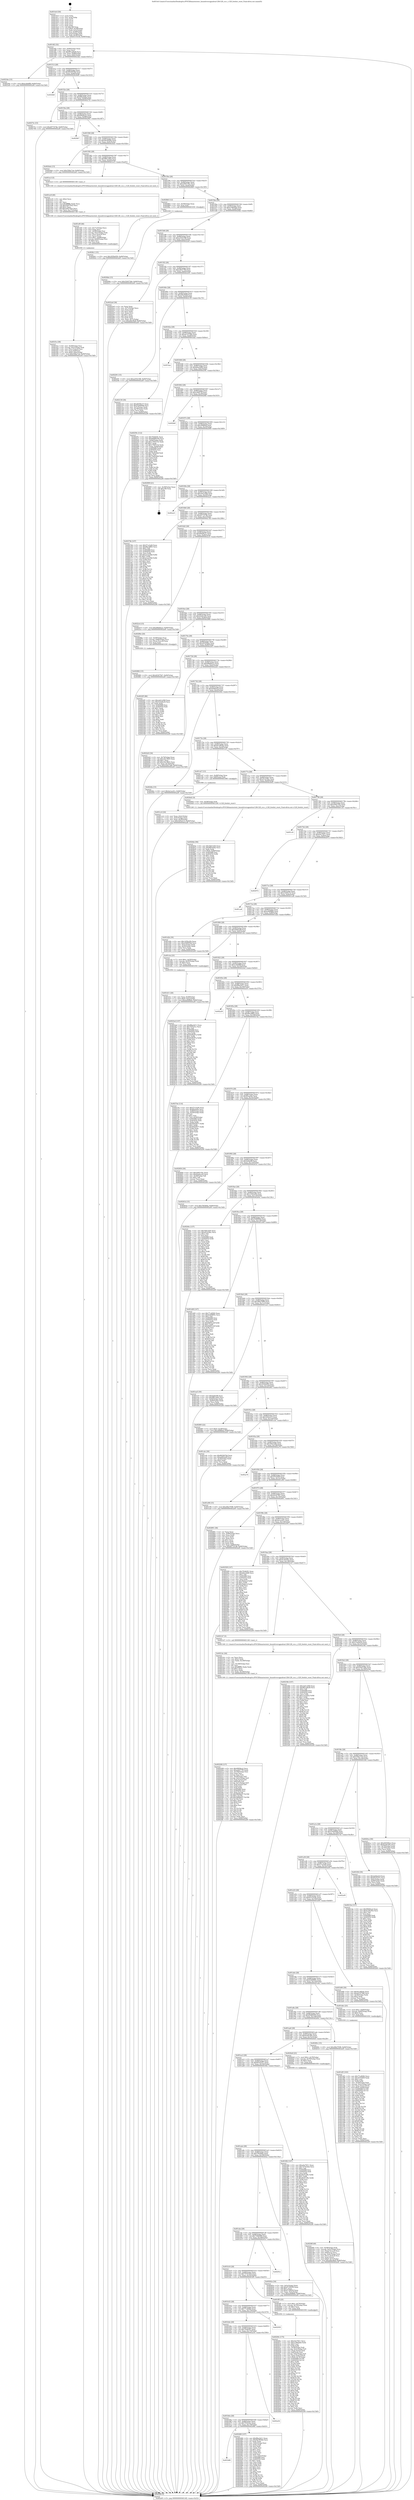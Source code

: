 digraph "0x4014c0" {
  label = "0x4014c0 (/mnt/c/Users/mathe/Desktop/tcc/POCII/binaries/extr_linuxdriversgpudrmr128r128_cce.c_r128_freelist_reset_Final-ollvm.out::main(0))"
  labelloc = "t"
  node[shape=record]

  Entry [label="",width=0.3,height=0.3,shape=circle,fillcolor=black,style=filled]
  "0x4014f2" [label="{
     0x4014f2 [32]\l
     | [instrs]\l
     &nbsp;&nbsp;0x4014f2 \<+6\>: mov -0x84(%rbp),%eax\l
     &nbsp;&nbsp;0x4014f8 \<+2\>: mov %eax,%ecx\l
     &nbsp;&nbsp;0x4014fa \<+6\>: sub $0x861adb28,%ecx\l
     &nbsp;&nbsp;0x401500 \<+6\>: mov %eax,-0x88(%rbp)\l
     &nbsp;&nbsp;0x401506 \<+6\>: mov %ecx,-0x8c(%rbp)\l
     &nbsp;&nbsp;0x40150c \<+6\>: je 00000000004023de \<main+0xf1e\>\l
  }"]
  "0x4023de" [label="{
     0x4023de [15]\l
     | [instrs]\l
     &nbsp;&nbsp;0x4023de \<+10\>: movl $0xecdb4f8f,-0x84(%rbp)\l
     &nbsp;&nbsp;0x4023e8 \<+5\>: jmp 0000000000402a9f \<main+0x15df\>\l
  }"]
  "0x401512" [label="{
     0x401512 [28]\l
     | [instrs]\l
     &nbsp;&nbsp;0x401512 \<+5\>: jmp 0000000000401517 \<main+0x57\>\l
     &nbsp;&nbsp;0x401517 \<+6\>: mov -0x88(%rbp),%eax\l
     &nbsp;&nbsp;0x40151d \<+5\>: sub $0x8629476d,%eax\l
     &nbsp;&nbsp;0x401522 \<+6\>: mov %eax,-0x90(%rbp)\l
     &nbsp;&nbsp;0x401528 \<+6\>: je 00000000004028d0 \<main+0x1410\>\l
  }"]
  Exit [label="",width=0.3,height=0.3,shape=circle,fillcolor=black,style=filled,peripheries=2]
  "0x4028d0" [label="{
     0x4028d0\l
  }", style=dashed]
  "0x40152e" [label="{
     0x40152e [28]\l
     | [instrs]\l
     &nbsp;&nbsp;0x40152e \<+5\>: jmp 0000000000401533 \<main+0x73\>\l
     &nbsp;&nbsp;0x401533 \<+6\>: mov -0x88(%rbp),%eax\l
     &nbsp;&nbsp;0x401539 \<+5\>: sub $0x8f9cb0da,%eax\l
     &nbsp;&nbsp;0x40153e \<+6\>: mov %eax,-0x94(%rbp)\l
     &nbsp;&nbsp;0x401544 \<+6\>: je 000000000040273c \<main+0x127c\>\l
  }"]
  "0x4028c1" [label="{
     0x4028c1 [15]\l
     | [instrs]\l
     &nbsp;&nbsp;0x4028c1 \<+10\>: movl $0x3059e950,-0x84(%rbp)\l
     &nbsp;&nbsp;0x4028cb \<+5\>: jmp 0000000000402a9f \<main+0x15df\>\l
  }"]
  "0x40273c" [label="{
     0x40273c [15]\l
     | [instrs]\l
     &nbsp;&nbsp;0x40273c \<+10\>: movl $0xd077d7db,-0x84(%rbp)\l
     &nbsp;&nbsp;0x402746 \<+5\>: jmp 0000000000402a9f \<main+0x15df\>\l
  }"]
  "0x40154a" [label="{
     0x40154a [28]\l
     | [instrs]\l
     &nbsp;&nbsp;0x40154a \<+5\>: jmp 000000000040154f \<main+0x8f\>\l
     &nbsp;&nbsp;0x40154f \<+6\>: mov -0x88(%rbp),%eax\l
     &nbsp;&nbsp;0x401555 \<+5\>: sub $0x99f28ce2,%eax\l
     &nbsp;&nbsp;0x40155a \<+6\>: mov %eax,-0x98(%rbp)\l
     &nbsp;&nbsp;0x401560 \<+6\>: je 00000000004029b7 \<main+0x14f7\>\l
  }"]
  "0x402882" [label="{
     0x402882 [15]\l
     | [instrs]\l
     &nbsp;&nbsp;0x402882 \<+10\>: movl $0x443475b7,-0x84(%rbp)\l
     &nbsp;&nbsp;0x40288c \<+5\>: jmp 0000000000402a9f \<main+0x15df\>\l
  }"]
  "0x4029b7" [label="{
     0x4029b7\l
  }", style=dashed]
  "0x401566" [label="{
     0x401566 [28]\l
     | [instrs]\l
     &nbsp;&nbsp;0x401566 \<+5\>: jmp 000000000040156b \<main+0xab\>\l
     &nbsp;&nbsp;0x40156b \<+6\>: mov -0x88(%rbp),%eax\l
     &nbsp;&nbsp;0x401571 \<+5\>: sub $0x9dc993bb,%eax\l
     &nbsp;&nbsp;0x401576 \<+6\>: mov %eax,-0x9c(%rbp)\l
     &nbsp;&nbsp;0x40157c \<+6\>: je 00000000004024eb \<main+0x102b\>\l
  }"]
  "0x4026de" [label="{
     0x4026de [94]\l
     | [instrs]\l
     &nbsp;&nbsp;0x4026de \<+5\>: mov $0x3b6c5efb,%eax\l
     &nbsp;&nbsp;0x4026e3 \<+5\>: mov $0x8f9cb0da,%ecx\l
     &nbsp;&nbsp;0x4026e8 \<+2\>: xor %edx,%edx\l
     &nbsp;&nbsp;0x4026ea \<+7\>: movl $0x0,-0x80(%rbp)\l
     &nbsp;&nbsp;0x4026f1 \<+7\>: mov 0x405068,%esi\l
     &nbsp;&nbsp;0x4026f8 \<+8\>: mov 0x405054,%r8d\l
     &nbsp;&nbsp;0x402700 \<+3\>: sub $0x1,%edx\l
     &nbsp;&nbsp;0x402703 \<+3\>: mov %esi,%r9d\l
     &nbsp;&nbsp;0x402706 \<+3\>: add %edx,%r9d\l
     &nbsp;&nbsp;0x402709 \<+4\>: imul %r9d,%esi\l
     &nbsp;&nbsp;0x40270d \<+3\>: and $0x1,%esi\l
     &nbsp;&nbsp;0x402710 \<+3\>: cmp $0x0,%esi\l
     &nbsp;&nbsp;0x402713 \<+4\>: sete %r10b\l
     &nbsp;&nbsp;0x402717 \<+4\>: cmp $0xa,%r8d\l
     &nbsp;&nbsp;0x40271b \<+4\>: setl %r11b\l
     &nbsp;&nbsp;0x40271f \<+3\>: mov %r10b,%bl\l
     &nbsp;&nbsp;0x402722 \<+3\>: and %r11b,%bl\l
     &nbsp;&nbsp;0x402725 \<+3\>: xor %r11b,%r10b\l
     &nbsp;&nbsp;0x402728 \<+3\>: or %r10b,%bl\l
     &nbsp;&nbsp;0x40272b \<+3\>: test $0x1,%bl\l
     &nbsp;&nbsp;0x40272e \<+3\>: cmovne %ecx,%eax\l
     &nbsp;&nbsp;0x402731 \<+6\>: mov %eax,-0x84(%rbp)\l
     &nbsp;&nbsp;0x402737 \<+5\>: jmp 0000000000402a9f \<main+0x15df\>\l
  }"]
  "0x4024eb" [label="{
     0x4024eb [15]\l
     | [instrs]\l
     &nbsp;&nbsp;0x4024eb \<+10\>: movl $0x538ac7ed,-0x84(%rbp)\l
     &nbsp;&nbsp;0x4024f5 \<+5\>: jmp 0000000000402a9f \<main+0x15df\>\l
  }"]
  "0x401582" [label="{
     0x401582 [28]\l
     | [instrs]\l
     &nbsp;&nbsp;0x401582 \<+5\>: jmp 0000000000401587 \<main+0xc7\>\l
     &nbsp;&nbsp;0x401587 \<+6\>: mov -0x88(%rbp),%eax\l
     &nbsp;&nbsp;0x40158d \<+5\>: sub $0x9f81a4b5,%eax\l
     &nbsp;&nbsp;0x401592 \<+6\>: mov %eax,-0xa0(%rbp)\l
     &nbsp;&nbsp;0x401598 \<+6\>: je 0000000000401ec3 \<main+0xa03\>\l
  }"]
  "0x401b86" [label="{
     0x401b86\l
  }", style=dashed]
  "0x401ec3" [label="{
     0x401ec3 [5]\l
     | [instrs]\l
     &nbsp;&nbsp;0x401ec3 \<+5\>: call 0000000000401160 \<next_i\>\l
     | [calls]\l
     &nbsp;&nbsp;0x401160 \{1\} (/mnt/c/Users/mathe/Desktop/tcc/POCII/binaries/extr_linuxdriversgpudrmr128r128_cce.c_r128_freelist_reset_Final-ollvm.out::next_i)\l
  }"]
  "0x40159e" [label="{
     0x40159e [28]\l
     | [instrs]\l
     &nbsp;&nbsp;0x40159e \<+5\>: jmp 00000000004015a3 \<main+0xe3\>\l
     &nbsp;&nbsp;0x4015a3 \<+6\>: mov -0x88(%rbp),%eax\l
     &nbsp;&nbsp;0x4015a9 \<+5\>: sub $0xa095150c,%eax\l
     &nbsp;&nbsp;0x4015ae \<+6\>: mov %eax,-0xa4(%rbp)\l
     &nbsp;&nbsp;0x4015b4 \<+6\>: je 00000000004028b5 \<main+0x13f5\>\l
  }"]
  "0x402480" [label="{
     0x402480 [107]\l
     | [instrs]\l
     &nbsp;&nbsp;0x402480 \<+5\>: mov $0xf8ba3d11,%eax\l
     &nbsp;&nbsp;0x402485 \<+5\>: mov $0x9dc993bb,%ecx\l
     &nbsp;&nbsp;0x40248a \<+2\>: xor %edx,%edx\l
     &nbsp;&nbsp;0x40248c \<+3\>: mov -0x6c(%rbp),%esi\l
     &nbsp;&nbsp;0x40248f \<+2\>: mov %edx,%edi\l
     &nbsp;&nbsp;0x402491 \<+2\>: sub %esi,%edi\l
     &nbsp;&nbsp;0x402493 \<+2\>: mov %edx,%esi\l
     &nbsp;&nbsp;0x402495 \<+3\>: sub $0x1,%esi\l
     &nbsp;&nbsp;0x402498 \<+2\>: add %esi,%edi\l
     &nbsp;&nbsp;0x40249a \<+2\>: mov %edx,%esi\l
     &nbsp;&nbsp;0x40249c \<+2\>: sub %edi,%esi\l
     &nbsp;&nbsp;0x40249e \<+3\>: mov %esi,-0x6c(%rbp)\l
     &nbsp;&nbsp;0x4024a1 \<+7\>: mov 0x405068,%esi\l
     &nbsp;&nbsp;0x4024a8 \<+7\>: mov 0x405054,%edi\l
     &nbsp;&nbsp;0x4024af \<+3\>: sub $0x1,%edx\l
     &nbsp;&nbsp;0x4024b2 \<+3\>: mov %esi,%r8d\l
     &nbsp;&nbsp;0x4024b5 \<+3\>: add %edx,%r8d\l
     &nbsp;&nbsp;0x4024b8 \<+4\>: imul %r8d,%esi\l
     &nbsp;&nbsp;0x4024bc \<+3\>: and $0x1,%esi\l
     &nbsp;&nbsp;0x4024bf \<+3\>: cmp $0x0,%esi\l
     &nbsp;&nbsp;0x4024c2 \<+4\>: sete %r9b\l
     &nbsp;&nbsp;0x4024c6 \<+3\>: cmp $0xa,%edi\l
     &nbsp;&nbsp;0x4024c9 \<+4\>: setl %r10b\l
     &nbsp;&nbsp;0x4024cd \<+3\>: mov %r9b,%r11b\l
     &nbsp;&nbsp;0x4024d0 \<+3\>: and %r10b,%r11b\l
     &nbsp;&nbsp;0x4024d3 \<+3\>: xor %r10b,%r9b\l
     &nbsp;&nbsp;0x4024d6 \<+3\>: or %r9b,%r11b\l
     &nbsp;&nbsp;0x4024d9 \<+4\>: test $0x1,%r11b\l
     &nbsp;&nbsp;0x4024dd \<+3\>: cmovne %ecx,%eax\l
     &nbsp;&nbsp;0x4024e0 \<+6\>: mov %eax,-0x84(%rbp)\l
     &nbsp;&nbsp;0x4024e6 \<+5\>: jmp 0000000000402a9f \<main+0x15df\>\l
  }"]
  "0x4028b5" [label="{
     0x4028b5 [12]\l
     | [instrs]\l
     &nbsp;&nbsp;0x4028b5 \<+4\>: mov -0x58(%rbp),%rax\l
     &nbsp;&nbsp;0x4028b9 \<+3\>: mov %rax,%rdi\l
     &nbsp;&nbsp;0x4028bc \<+5\>: call 0000000000401030 \<free@plt\>\l
     | [calls]\l
     &nbsp;&nbsp;0x401030 \{1\} (unknown)\l
  }"]
  "0x4015ba" [label="{
     0x4015ba [28]\l
     | [instrs]\l
     &nbsp;&nbsp;0x4015ba \<+5\>: jmp 00000000004015bf \<main+0xff\>\l
     &nbsp;&nbsp;0x4015bf \<+6\>: mov -0x88(%rbp),%eax\l
     &nbsp;&nbsp;0x4015c5 \<+5\>: sub $0xa196d2bd,%eax\l
     &nbsp;&nbsp;0x4015ca \<+6\>: mov %eax,-0xa8(%rbp)\l
     &nbsp;&nbsp;0x4015d0 \<+6\>: je 00000000004020bb \<main+0xbfb\>\l
  }"]
  "0x401b6a" [label="{
     0x401b6a [28]\l
     | [instrs]\l
     &nbsp;&nbsp;0x401b6a \<+5\>: jmp 0000000000401b6f \<main+0x6af\>\l
     &nbsp;&nbsp;0x401b6f \<+6\>: mov -0x88(%rbp),%eax\l
     &nbsp;&nbsp;0x401b75 \<+5\>: sub $0x7f3523cc,%eax\l
     &nbsp;&nbsp;0x401b7a \<+6\>: mov %eax,-0x178(%rbp)\l
     &nbsp;&nbsp;0x401b80 \<+6\>: je 0000000000402480 \<main+0xfc0\>\l
  }"]
  "0x4020bb" [label="{
     0x4020bb [15]\l
     | [instrs]\l
     &nbsp;&nbsp;0x4020bb \<+10\>: movl $0x520472bb,-0x84(%rbp)\l
     &nbsp;&nbsp;0x4020c5 \<+5\>: jmp 0000000000402a9f \<main+0x15df\>\l
  }"]
  "0x4015d6" [label="{
     0x4015d6 [28]\l
     | [instrs]\l
     &nbsp;&nbsp;0x4015d6 \<+5\>: jmp 00000000004015db \<main+0x11b\>\l
     &nbsp;&nbsp;0x4015db \<+6\>: mov -0x88(%rbp),%eax\l
     &nbsp;&nbsp;0x4015e1 \<+5\>: sub $0xa2552188,%eax\l
     &nbsp;&nbsp;0x4015e6 \<+6\>: mov %eax,-0xac(%rbp)\l
     &nbsp;&nbsp;0x4015ec \<+6\>: je 00000000004022a0 \<main+0xde0\>\l
  }"]
  "0x402a54" [label="{
     0x402a54\l
  }", style=dashed]
  "0x4022a0" [label="{
     0x4022a0 [36]\l
     | [instrs]\l
     &nbsp;&nbsp;0x4022a0 \<+2\>: xor %eax,%eax\l
     &nbsp;&nbsp;0x4022a2 \<+3\>: mov -0x7c(%rbp),%ecx\l
     &nbsp;&nbsp;0x4022a5 \<+2\>: mov %eax,%edx\l
     &nbsp;&nbsp;0x4022a7 \<+2\>: sub %ecx,%edx\l
     &nbsp;&nbsp;0x4022a9 \<+2\>: mov %eax,%ecx\l
     &nbsp;&nbsp;0x4022ab \<+3\>: sub $0x1,%ecx\l
     &nbsp;&nbsp;0x4022ae \<+2\>: add %ecx,%edx\l
     &nbsp;&nbsp;0x4022b0 \<+2\>: sub %edx,%eax\l
     &nbsp;&nbsp;0x4022b2 \<+3\>: mov %eax,-0x7c(%rbp)\l
     &nbsp;&nbsp;0x4022b5 \<+10\>: movl $0xa8dc9bdf,-0x84(%rbp)\l
     &nbsp;&nbsp;0x4022bf \<+5\>: jmp 0000000000402a9f \<main+0x15df\>\l
  }"]
  "0x4015f2" [label="{
     0x4015f2 [28]\l
     | [instrs]\l
     &nbsp;&nbsp;0x4015f2 \<+5\>: jmp 00000000004015f7 \<main+0x137\>\l
     &nbsp;&nbsp;0x4015f7 \<+6\>: mov -0x88(%rbp),%eax\l
     &nbsp;&nbsp;0x4015fd \<+5\>: sub $0xa4b577f0,%eax\l
     &nbsp;&nbsp;0x401602 \<+6\>: mov %eax,-0xb0(%rbp)\l
     &nbsp;&nbsp;0x401608 \<+6\>: je 0000000000402291 \<main+0xdd1\>\l
  }"]
  "0x401b4e" [label="{
     0x401b4e [28]\l
     | [instrs]\l
     &nbsp;&nbsp;0x401b4e \<+5\>: jmp 0000000000401b53 \<main+0x693\>\l
     &nbsp;&nbsp;0x401b53 \<+6\>: mov -0x88(%rbp),%eax\l
     &nbsp;&nbsp;0x401b59 \<+5\>: sub $0x7f2db5f1,%eax\l
     &nbsp;&nbsp;0x401b5e \<+6\>: mov %eax,-0x174(%rbp)\l
     &nbsp;&nbsp;0x401b64 \<+6\>: je 0000000000402a54 \<main+0x1594\>\l
  }"]
  "0x402291" [label="{
     0x402291 [15]\l
     | [instrs]\l
     &nbsp;&nbsp;0x402291 \<+10\>: movl $0xa2552188,-0x84(%rbp)\l
     &nbsp;&nbsp;0x40229b \<+5\>: jmp 0000000000402a9f \<main+0x15df\>\l
  }"]
  "0x40160e" [label="{
     0x40160e [28]\l
     | [instrs]\l
     &nbsp;&nbsp;0x40160e \<+5\>: jmp 0000000000401613 \<main+0x153\>\l
     &nbsp;&nbsp;0x401613 \<+6\>: mov -0x88(%rbp),%eax\l
     &nbsp;&nbsp;0x401619 \<+5\>: sub $0xa8dc9bdf,%eax\l
     &nbsp;&nbsp;0x40161e \<+6\>: mov %eax,-0xb4(%rbp)\l
     &nbsp;&nbsp;0x401624 \<+6\>: je 0000000000402130 \<main+0xc70\>\l
  }"]
  "0x402939" [label="{
     0x402939\l
  }", style=dashed]
  "0x402130" [label="{
     0x402130 [30]\l
     | [instrs]\l
     &nbsp;&nbsp;0x402130 \<+5\>: mov $0xd0d58c37,%eax\l
     &nbsp;&nbsp;0x402135 \<+5\>: mov $0x53e69048,%ecx\l
     &nbsp;&nbsp;0x40213a \<+3\>: mov -0x7c(%rbp),%edx\l
     &nbsp;&nbsp;0x40213d \<+3\>: cmp -0x78(%rbp),%edx\l
     &nbsp;&nbsp;0x402140 \<+3\>: cmovl %ecx,%eax\l
     &nbsp;&nbsp;0x402143 \<+6\>: mov %eax,-0x84(%rbp)\l
     &nbsp;&nbsp;0x402149 \<+5\>: jmp 0000000000402a9f \<main+0x15df\>\l
  }"]
  "0x40162a" [label="{
     0x40162a [28]\l
     | [instrs]\l
     &nbsp;&nbsp;0x40162a \<+5\>: jmp 000000000040162f \<main+0x16f\>\l
     &nbsp;&nbsp;0x40162f \<+6\>: mov -0x88(%rbp),%eax\l
     &nbsp;&nbsp;0x401635 \<+5\>: sub $0xab7d7366,%eax\l
     &nbsp;&nbsp;0x40163a \<+6\>: mov %eax,-0xb8(%rbp)\l
     &nbsp;&nbsp;0x401640 \<+6\>: je 0000000000401bae \<main+0x6ee\>\l
  }"]
  "0x402208" [label="{
     0x402208 [137]\l
     | [instrs]\l
     &nbsp;&nbsp;0x402208 \<+5\>: mov $0x99f28ce2,%ecx\l
     &nbsp;&nbsp;0x40220d \<+5\>: mov $0xa4b577f0,%edx\l
     &nbsp;&nbsp;0x402212 \<+6\>: mov -0x184(%rbp),%esi\l
     &nbsp;&nbsp;0x402218 \<+3\>: imul %eax,%esi\l
     &nbsp;&nbsp;0x40221b \<+3\>: movslq %esi,%rdi\l
     &nbsp;&nbsp;0x40221e \<+4\>: mov -0x58(%rbp),%r8\l
     &nbsp;&nbsp;0x402222 \<+4\>: movslq -0x5c(%rbp),%r9\l
     &nbsp;&nbsp;0x402226 \<+4\>: mov (%r8,%r9,8),%r8\l
     &nbsp;&nbsp;0x40222a \<+4\>: mov 0x8(%r8),%r8\l
     &nbsp;&nbsp;0x40222e \<+4\>: movslq -0x7c(%rbp),%r9\l
     &nbsp;&nbsp;0x402232 \<+4\>: mov (%r8,%r9,8),%r8\l
     &nbsp;&nbsp;0x402236 \<+3\>: mov (%r8),%r8\l
     &nbsp;&nbsp;0x402239 \<+3\>: mov %rdi,(%r8)\l
     &nbsp;&nbsp;0x40223c \<+7\>: mov 0x405068,%eax\l
     &nbsp;&nbsp;0x402243 \<+7\>: mov 0x405054,%esi\l
     &nbsp;&nbsp;0x40224a \<+3\>: mov %eax,%r10d\l
     &nbsp;&nbsp;0x40224d \<+7\>: sub $0x3684bb57,%r10d\l
     &nbsp;&nbsp;0x402254 \<+4\>: sub $0x1,%r10d\l
     &nbsp;&nbsp;0x402258 \<+7\>: add $0x3684bb57,%r10d\l
     &nbsp;&nbsp;0x40225f \<+4\>: imul %r10d,%eax\l
     &nbsp;&nbsp;0x402263 \<+3\>: and $0x1,%eax\l
     &nbsp;&nbsp;0x402266 \<+3\>: cmp $0x0,%eax\l
     &nbsp;&nbsp;0x402269 \<+4\>: sete %r11b\l
     &nbsp;&nbsp;0x40226d \<+3\>: cmp $0xa,%esi\l
     &nbsp;&nbsp;0x402270 \<+3\>: setl %bl\l
     &nbsp;&nbsp;0x402273 \<+3\>: mov %r11b,%r14b\l
     &nbsp;&nbsp;0x402276 \<+3\>: and %bl,%r14b\l
     &nbsp;&nbsp;0x402279 \<+3\>: xor %bl,%r11b\l
     &nbsp;&nbsp;0x40227c \<+3\>: or %r11b,%r14b\l
     &nbsp;&nbsp;0x40227f \<+4\>: test $0x1,%r14b\l
     &nbsp;&nbsp;0x402283 \<+3\>: cmovne %edx,%ecx\l
     &nbsp;&nbsp;0x402286 \<+6\>: mov %ecx,-0x84(%rbp)\l
     &nbsp;&nbsp;0x40228c \<+5\>: jmp 0000000000402a9f \<main+0x15df\>\l
  }"]
  "0x401bae" [label="{
     0x401bae\l
  }", style=dashed]
  "0x401646" [label="{
     0x401646 [28]\l
     | [instrs]\l
     &nbsp;&nbsp;0x401646 \<+5\>: jmp 000000000040164b \<main+0x18b\>\l
     &nbsp;&nbsp;0x40164b \<+6\>: mov -0x88(%rbp),%eax\l
     &nbsp;&nbsp;0x401651 \<+5\>: sub $0xb6ee2fd8,%eax\l
     &nbsp;&nbsp;0x401656 \<+6\>: mov %eax,-0xbc(%rbp)\l
     &nbsp;&nbsp;0x40165c \<+6\>: je 000000000040259c \<main+0x10dc\>\l
  }"]
  "0x4021dc" [label="{
     0x4021dc [44]\l
     | [instrs]\l
     &nbsp;&nbsp;0x4021dc \<+2\>: xor %ecx,%ecx\l
     &nbsp;&nbsp;0x4021de \<+5\>: mov $0x2,%edx\l
     &nbsp;&nbsp;0x4021e3 \<+6\>: mov %edx,-0x180(%rbp)\l
     &nbsp;&nbsp;0x4021e9 \<+1\>: cltd\l
     &nbsp;&nbsp;0x4021ea \<+6\>: mov -0x180(%rbp),%esi\l
     &nbsp;&nbsp;0x4021f0 \<+2\>: idiv %esi\l
     &nbsp;&nbsp;0x4021f2 \<+6\>: imul $0xfffffffe,%edx,%edx\l
     &nbsp;&nbsp;0x4021f8 \<+3\>: sub $0x1,%ecx\l
     &nbsp;&nbsp;0x4021fb \<+2\>: sub %ecx,%edx\l
     &nbsp;&nbsp;0x4021fd \<+6\>: mov %edx,-0x184(%rbp)\l
     &nbsp;&nbsp;0x402203 \<+5\>: call 0000000000401160 \<next_i\>\l
     | [calls]\l
     &nbsp;&nbsp;0x401160 \{1\} (/mnt/c/Users/mathe/Desktop/tcc/POCII/binaries/extr_linuxdriversgpudrmr128r128_cce.c_r128_freelist_reset_Final-ollvm.out::next_i)\l
  }"]
  "0x40259c" [label="{
     0x40259c [112]\l
     | [instrs]\l
     &nbsp;&nbsp;0x40259c \<+5\>: mov $0x7f2db5f1,%eax\l
     &nbsp;&nbsp;0x4025a1 \<+5\>: mov $0x69d80359,%ecx\l
     &nbsp;&nbsp;0x4025a6 \<+3\>: mov -0x64(%rbp),%edx\l
     &nbsp;&nbsp;0x4025a9 \<+6\>: add $0x17945132,%edx\l
     &nbsp;&nbsp;0x4025af \<+3\>: add $0x1,%edx\l
     &nbsp;&nbsp;0x4025b2 \<+6\>: sub $0x17945132,%edx\l
     &nbsp;&nbsp;0x4025b8 \<+3\>: mov %edx,-0x64(%rbp)\l
     &nbsp;&nbsp;0x4025bb \<+7\>: mov 0x405068,%edx\l
     &nbsp;&nbsp;0x4025c2 \<+7\>: mov 0x405054,%esi\l
     &nbsp;&nbsp;0x4025c9 \<+2\>: mov %edx,%edi\l
     &nbsp;&nbsp;0x4025cb \<+6\>: add $0x74a9e4dd,%edi\l
     &nbsp;&nbsp;0x4025d1 \<+3\>: sub $0x1,%edi\l
     &nbsp;&nbsp;0x4025d4 \<+6\>: sub $0x74a9e4dd,%edi\l
     &nbsp;&nbsp;0x4025da \<+3\>: imul %edi,%edx\l
     &nbsp;&nbsp;0x4025dd \<+3\>: and $0x1,%edx\l
     &nbsp;&nbsp;0x4025e0 \<+3\>: cmp $0x0,%edx\l
     &nbsp;&nbsp;0x4025e3 \<+4\>: sete %r8b\l
     &nbsp;&nbsp;0x4025e7 \<+3\>: cmp $0xa,%esi\l
     &nbsp;&nbsp;0x4025ea \<+4\>: setl %r9b\l
     &nbsp;&nbsp;0x4025ee \<+3\>: mov %r8b,%r10b\l
     &nbsp;&nbsp;0x4025f1 \<+3\>: and %r9b,%r10b\l
     &nbsp;&nbsp;0x4025f4 \<+3\>: xor %r9b,%r8b\l
     &nbsp;&nbsp;0x4025f7 \<+3\>: or %r8b,%r10b\l
     &nbsp;&nbsp;0x4025fa \<+4\>: test $0x1,%r10b\l
     &nbsp;&nbsp;0x4025fe \<+3\>: cmovne %ecx,%eax\l
     &nbsp;&nbsp;0x402601 \<+6\>: mov %eax,-0x84(%rbp)\l
     &nbsp;&nbsp;0x402607 \<+5\>: jmp 0000000000402a9f \<main+0x15df\>\l
  }"]
  "0x401662" [label="{
     0x401662 [28]\l
     | [instrs]\l
     &nbsp;&nbsp;0x401662 \<+5\>: jmp 0000000000401667 \<main+0x1a7\>\l
     &nbsp;&nbsp;0x401667 \<+6\>: mov -0x88(%rbp),%eax\l
     &nbsp;&nbsp;0x40166d \<+5\>: sub $0xc4d0f72f,%eax\l
     &nbsp;&nbsp;0x401672 \<+6\>: mov %eax,-0xc0(%rbp)\l
     &nbsp;&nbsp;0x401678 \<+6\>: je 00000000004028df \<main+0x141f\>\l
  }"]
  "0x4020ff" [label="{
     0x4020ff [49]\l
     | [instrs]\l
     &nbsp;&nbsp;0x4020ff \<+4\>: mov -0x58(%rbp),%rdi\l
     &nbsp;&nbsp;0x402103 \<+4\>: movslq -0x5c(%rbp),%rcx\l
     &nbsp;&nbsp;0x402107 \<+4\>: mov (%rdi,%rcx,8),%rcx\l
     &nbsp;&nbsp;0x40210b \<+4\>: mov 0x8(%rcx),%rcx\l
     &nbsp;&nbsp;0x40210f \<+4\>: movslq -0x6c(%rbp),%rdi\l
     &nbsp;&nbsp;0x402113 \<+4\>: mov (%rcx,%rdi,8),%rcx\l
     &nbsp;&nbsp;0x402117 \<+3\>: mov %rax,(%rcx)\l
     &nbsp;&nbsp;0x40211a \<+7\>: movl $0x0,-0x7c(%rbp)\l
     &nbsp;&nbsp;0x402121 \<+10\>: movl $0xa8dc9bdf,-0x84(%rbp)\l
     &nbsp;&nbsp;0x40212b \<+5\>: jmp 0000000000402a9f \<main+0x15df\>\l
  }"]
  "0x4028df" [label="{
     0x4028df\l
  }", style=dashed]
  "0x40167e" [label="{
     0x40167e [28]\l
     | [instrs]\l
     &nbsp;&nbsp;0x40167e \<+5\>: jmp 0000000000401683 \<main+0x1c3\>\l
     &nbsp;&nbsp;0x401683 \<+6\>: mov -0x88(%rbp),%eax\l
     &nbsp;&nbsp;0x401689 \<+5\>: sub $0xc89f66af,%eax\l
     &nbsp;&nbsp;0x40168e \<+6\>: mov %eax,-0xc4(%rbp)\l
     &nbsp;&nbsp;0x401694 \<+6\>: je 0000000000402909 \<main+0x1449\>\l
  }"]
  "0x40200c" [label="{
     0x40200c [175]\l
     | [instrs]\l
     &nbsp;&nbsp;0x40200c \<+5\>: mov $0xe0a75f11,%ecx\l
     &nbsp;&nbsp;0x402011 \<+5\>: mov $0xa196d2bd,%edx\l
     &nbsp;&nbsp;0x402016 \<+3\>: mov $0x1,%sil\l
     &nbsp;&nbsp;0x402019 \<+3\>: xor %r8d,%r8d\l
     &nbsp;&nbsp;0x40201c \<+4\>: mov -0x58(%rbp),%rdi\l
     &nbsp;&nbsp;0x402020 \<+4\>: movslq -0x5c(%rbp),%r9\l
     &nbsp;&nbsp;0x402024 \<+4\>: mov (%rdi,%r9,8),%rdi\l
     &nbsp;&nbsp;0x402028 \<+4\>: mov 0x8(%rdi),%rdi\l
     &nbsp;&nbsp;0x40202c \<+4\>: movslq -0x6c(%rbp),%r9\l
     &nbsp;&nbsp;0x402030 \<+4\>: mov %rax,(%rdi,%r9,8)\l
     &nbsp;&nbsp;0x402034 \<+7\>: movl $0x0,-0x74(%rbp)\l
     &nbsp;&nbsp;0x40203b \<+8\>: mov 0x405068,%r10d\l
     &nbsp;&nbsp;0x402043 \<+8\>: mov 0x405054,%r11d\l
     &nbsp;&nbsp;0x40204b \<+4\>: sub $0x1,%r8d\l
     &nbsp;&nbsp;0x40204f \<+3\>: mov %r10d,%ebx\l
     &nbsp;&nbsp;0x402052 \<+3\>: add %r8d,%ebx\l
     &nbsp;&nbsp;0x402055 \<+4\>: imul %ebx,%r10d\l
     &nbsp;&nbsp;0x402059 \<+4\>: and $0x1,%r10d\l
     &nbsp;&nbsp;0x40205d \<+4\>: cmp $0x0,%r10d\l
     &nbsp;&nbsp;0x402061 \<+4\>: sete %r14b\l
     &nbsp;&nbsp;0x402065 \<+4\>: cmp $0xa,%r11d\l
     &nbsp;&nbsp;0x402069 \<+4\>: setl %r15b\l
     &nbsp;&nbsp;0x40206d \<+3\>: mov %r14b,%r12b\l
     &nbsp;&nbsp;0x402070 \<+4\>: xor $0xff,%r12b\l
     &nbsp;&nbsp;0x402074 \<+3\>: mov %r15b,%r13b\l
     &nbsp;&nbsp;0x402077 \<+4\>: xor $0xff,%r13b\l
     &nbsp;&nbsp;0x40207b \<+4\>: xor $0x0,%sil\l
     &nbsp;&nbsp;0x40207f \<+3\>: mov %r12b,%al\l
     &nbsp;&nbsp;0x402082 \<+2\>: and $0x0,%al\l
     &nbsp;&nbsp;0x402084 \<+3\>: and %sil,%r14b\l
     &nbsp;&nbsp;0x402087 \<+3\>: mov %r13b,%dil\l
     &nbsp;&nbsp;0x40208a \<+4\>: and $0x0,%dil\l
     &nbsp;&nbsp;0x40208e \<+3\>: and %sil,%r15b\l
     &nbsp;&nbsp;0x402091 \<+3\>: or %r14b,%al\l
     &nbsp;&nbsp;0x402094 \<+3\>: or %r15b,%dil\l
     &nbsp;&nbsp;0x402097 \<+3\>: xor %dil,%al\l
     &nbsp;&nbsp;0x40209a \<+3\>: or %r13b,%r12b\l
     &nbsp;&nbsp;0x40209d \<+4\>: xor $0xff,%r12b\l
     &nbsp;&nbsp;0x4020a1 \<+4\>: or $0x0,%sil\l
     &nbsp;&nbsp;0x4020a5 \<+3\>: and %sil,%r12b\l
     &nbsp;&nbsp;0x4020a8 \<+3\>: or %r12b,%al\l
     &nbsp;&nbsp;0x4020ab \<+2\>: test $0x1,%al\l
     &nbsp;&nbsp;0x4020ad \<+3\>: cmovne %edx,%ecx\l
     &nbsp;&nbsp;0x4020b0 \<+6\>: mov %ecx,-0x84(%rbp)\l
     &nbsp;&nbsp;0x4020b6 \<+5\>: jmp 0000000000402a9f \<main+0x15df\>\l
  }"]
  "0x402909" [label="{
     0x402909 [21]\l
     | [instrs]\l
     &nbsp;&nbsp;0x402909 \<+3\>: mov -0x38(%rbp),%eax\l
     &nbsp;&nbsp;0x40290c \<+7\>: add $0x168,%rsp\l
     &nbsp;&nbsp;0x402913 \<+1\>: pop %rbx\l
     &nbsp;&nbsp;0x402914 \<+2\>: pop %r12\l
     &nbsp;&nbsp;0x402916 \<+2\>: pop %r13\l
     &nbsp;&nbsp;0x402918 \<+2\>: pop %r14\l
     &nbsp;&nbsp;0x40291a \<+2\>: pop %r15\l
     &nbsp;&nbsp;0x40291c \<+1\>: pop %rbp\l
     &nbsp;&nbsp;0x40291d \<+1\>: ret\l
  }"]
  "0x40169a" [label="{
     0x40169a [28]\l
     | [instrs]\l
     &nbsp;&nbsp;0x40169a \<+5\>: jmp 000000000040169f \<main+0x1df\>\l
     &nbsp;&nbsp;0x40169f \<+6\>: mov -0x88(%rbp),%eax\l
     &nbsp;&nbsp;0x4016a5 \<+5\>: sub $0xcbd1a568,%eax\l
     &nbsp;&nbsp;0x4016aa \<+6\>: mov %eax,-0xc8(%rbp)\l
     &nbsp;&nbsp;0x4016b0 \<+6\>: je 0000000000402a21 \<main+0x1561\>\l
  }"]
  "0x401b32" [label="{
     0x401b32 [28]\l
     | [instrs]\l
     &nbsp;&nbsp;0x401b32 \<+5\>: jmp 0000000000401b37 \<main+0x677\>\l
     &nbsp;&nbsp;0x401b37 \<+6\>: mov -0x88(%rbp),%eax\l
     &nbsp;&nbsp;0x401b3d \<+5\>: sub $0x77cdf282,%eax\l
     &nbsp;&nbsp;0x401b42 \<+6\>: mov %eax,-0x170(%rbp)\l
     &nbsp;&nbsp;0x401b48 \<+6\>: je 0000000000402939 \<main+0x1479\>\l
  }"]
  "0x402a21" [label="{
     0x402a21\l
  }", style=dashed]
  "0x4016b6" [label="{
     0x4016b6 [28]\l
     | [instrs]\l
     &nbsp;&nbsp;0x4016b6 \<+5\>: jmp 00000000004016bb \<main+0x1fb\>\l
     &nbsp;&nbsp;0x4016bb \<+6\>: mov -0x88(%rbp),%eax\l
     &nbsp;&nbsp;0x4016c1 \<+5\>: sub $0xd077d7db,%eax\l
     &nbsp;&nbsp;0x4016c6 \<+6\>: mov %eax,-0xcc(%rbp)\l
     &nbsp;&nbsp;0x4016cc \<+6\>: je 000000000040274b \<main+0x128b\>\l
  }"]
  "0x401ff5" [label="{
     0x401ff5 [23]\l
     | [instrs]\l
     &nbsp;&nbsp;0x401ff5 \<+7\>: movl $0x1,-0x70(%rbp)\l
     &nbsp;&nbsp;0x401ffc \<+4\>: movslq -0x70(%rbp),%rax\l
     &nbsp;&nbsp;0x402000 \<+4\>: shl $0x3,%rax\l
     &nbsp;&nbsp;0x402004 \<+3\>: mov %rax,%rdi\l
     &nbsp;&nbsp;0x402007 \<+5\>: call 0000000000401050 \<malloc@plt\>\l
     | [calls]\l
     &nbsp;&nbsp;0x401050 \{1\} (unknown)\l
  }"]
  "0x40274b" [label="{
     0x40274b [147]\l
     | [instrs]\l
     &nbsp;&nbsp;0x40274b \<+5\>: mov $0x57ca3af4,%eax\l
     &nbsp;&nbsp;0x402750 \<+5\>: mov $0xf8ecd865,%ecx\l
     &nbsp;&nbsp;0x402755 \<+2\>: mov $0x1,%dl\l
     &nbsp;&nbsp;0x402757 \<+7\>: mov 0x405068,%esi\l
     &nbsp;&nbsp;0x40275e \<+7\>: mov 0x405054,%edi\l
     &nbsp;&nbsp;0x402765 \<+3\>: mov %esi,%r8d\l
     &nbsp;&nbsp;0x402768 \<+7\>: add $0xa1eea5b6,%r8d\l
     &nbsp;&nbsp;0x40276f \<+4\>: sub $0x1,%r8d\l
     &nbsp;&nbsp;0x402773 \<+7\>: sub $0xa1eea5b6,%r8d\l
     &nbsp;&nbsp;0x40277a \<+4\>: imul %r8d,%esi\l
     &nbsp;&nbsp;0x40277e \<+3\>: and $0x1,%esi\l
     &nbsp;&nbsp;0x402781 \<+3\>: cmp $0x0,%esi\l
     &nbsp;&nbsp;0x402784 \<+4\>: sete %r9b\l
     &nbsp;&nbsp;0x402788 \<+3\>: cmp $0xa,%edi\l
     &nbsp;&nbsp;0x40278b \<+4\>: setl %r10b\l
     &nbsp;&nbsp;0x40278f \<+3\>: mov %r9b,%r11b\l
     &nbsp;&nbsp;0x402792 \<+4\>: xor $0xff,%r11b\l
     &nbsp;&nbsp;0x402796 \<+3\>: mov %r10b,%bl\l
     &nbsp;&nbsp;0x402799 \<+3\>: xor $0xff,%bl\l
     &nbsp;&nbsp;0x40279c \<+3\>: xor $0x0,%dl\l
     &nbsp;&nbsp;0x40279f \<+3\>: mov %r11b,%r14b\l
     &nbsp;&nbsp;0x4027a2 \<+4\>: and $0x0,%r14b\l
     &nbsp;&nbsp;0x4027a6 \<+3\>: and %dl,%r9b\l
     &nbsp;&nbsp;0x4027a9 \<+3\>: mov %bl,%r15b\l
     &nbsp;&nbsp;0x4027ac \<+4\>: and $0x0,%r15b\l
     &nbsp;&nbsp;0x4027b0 \<+3\>: and %dl,%r10b\l
     &nbsp;&nbsp;0x4027b3 \<+3\>: or %r9b,%r14b\l
     &nbsp;&nbsp;0x4027b6 \<+3\>: or %r10b,%r15b\l
     &nbsp;&nbsp;0x4027b9 \<+3\>: xor %r15b,%r14b\l
     &nbsp;&nbsp;0x4027bc \<+3\>: or %bl,%r11b\l
     &nbsp;&nbsp;0x4027bf \<+4\>: xor $0xff,%r11b\l
     &nbsp;&nbsp;0x4027c3 \<+3\>: or $0x0,%dl\l
     &nbsp;&nbsp;0x4027c6 \<+3\>: and %dl,%r11b\l
     &nbsp;&nbsp;0x4027c9 \<+3\>: or %r11b,%r14b\l
     &nbsp;&nbsp;0x4027cc \<+4\>: test $0x1,%r14b\l
     &nbsp;&nbsp;0x4027d0 \<+3\>: cmovne %ecx,%eax\l
     &nbsp;&nbsp;0x4027d3 \<+6\>: mov %eax,-0x84(%rbp)\l
     &nbsp;&nbsp;0x4027d9 \<+5\>: jmp 0000000000402a9f \<main+0x15df\>\l
  }"]
  "0x4016d2" [label="{
     0x4016d2 [28]\l
     | [instrs]\l
     &nbsp;&nbsp;0x4016d2 \<+5\>: jmp 00000000004016d7 \<main+0x217\>\l
     &nbsp;&nbsp;0x4016d7 \<+6\>: mov -0x88(%rbp),%eax\l
     &nbsp;&nbsp;0x4016dd \<+5\>: sub $0xd0d58c37,%eax\l
     &nbsp;&nbsp;0x4016e2 \<+6\>: mov %eax,-0xd0(%rbp)\l
     &nbsp;&nbsp;0x4016e8 \<+6\>: je 00000000004022c4 \<main+0xe04\>\l
  }"]
  "0x401b16" [label="{
     0x401b16 [28]\l
     | [instrs]\l
     &nbsp;&nbsp;0x401b16 \<+5\>: jmp 0000000000401b1b \<main+0x65b\>\l
     &nbsp;&nbsp;0x401b1b \<+6\>: mov -0x88(%rbp),%eax\l
     &nbsp;&nbsp;0x401b21 \<+5\>: sub $0x747616eb,%eax\l
     &nbsp;&nbsp;0x401b26 \<+6\>: mov %eax,-0x16c(%rbp)\l
     &nbsp;&nbsp;0x401b2c \<+6\>: je 0000000000401ff5 \<main+0xb35\>\l
  }"]
  "0x4022c4" [label="{
     0x4022c4 [15]\l
     | [instrs]\l
     &nbsp;&nbsp;0x4022c4 \<+10\>: movl $0xd9bb6ac2,-0x84(%rbp)\l
     &nbsp;&nbsp;0x4022ce \<+5\>: jmp 0000000000402a9f \<main+0x15df\>\l
  }"]
  "0x4016ee" [label="{
     0x4016ee [28]\l
     | [instrs]\l
     &nbsp;&nbsp;0x4016ee \<+5\>: jmp 00000000004016f3 \<main+0x233\>\l
     &nbsp;&nbsp;0x4016f3 \<+6\>: mov -0x88(%rbp),%eax\l
     &nbsp;&nbsp;0x4016f9 \<+5\>: sub $0xd2d4ce20,%eax\l
     &nbsp;&nbsp;0x4016fe \<+6\>: mov %eax,-0xd4(%rbp)\l
     &nbsp;&nbsp;0x401704 \<+6\>: je 000000000040286e \<main+0x13ae\>\l
  }"]
  "0x40291e" [label="{
     0x40291e\l
  }", style=dashed]
  "0x40286e" [label="{
     0x40286e [20]\l
     | [instrs]\l
     &nbsp;&nbsp;0x40286e \<+4\>: mov -0x58(%rbp),%rax\l
     &nbsp;&nbsp;0x402872 \<+4\>: movslq -0x80(%rbp),%rcx\l
     &nbsp;&nbsp;0x402876 \<+4\>: mov (%rax,%rcx,8),%rax\l
     &nbsp;&nbsp;0x40287a \<+3\>: mov %rax,%rdi\l
     &nbsp;&nbsp;0x40287d \<+5\>: call 0000000000401030 \<free@plt\>\l
     | [calls]\l
     &nbsp;&nbsp;0x401030 \{1\} (unknown)\l
  }"]
  "0x40170a" [label="{
     0x40170a [28]\l
     | [instrs]\l
     &nbsp;&nbsp;0x40170a \<+5\>: jmp 000000000040170f \<main+0x24f\>\l
     &nbsp;&nbsp;0x40170f \<+6\>: mov -0x88(%rbp),%eax\l
     &nbsp;&nbsp;0x401715 \<+5\>: sub $0xd45506ee,%eax\l
     &nbsp;&nbsp;0x40171a \<+6\>: mov %eax,-0xd8(%rbp)\l
     &nbsp;&nbsp;0x401720 \<+6\>: je 00000000004022f5 \<main+0xe35\>\l
  }"]
  "0x401afa" [label="{
     0x401afa [28]\l
     | [instrs]\l
     &nbsp;&nbsp;0x401afa \<+5\>: jmp 0000000000401aff \<main+0x63f\>\l
     &nbsp;&nbsp;0x401aff \<+6\>: mov -0x88(%rbp),%eax\l
     &nbsp;&nbsp;0x401b05 \<+5\>: sub $0x730fd389,%eax\l
     &nbsp;&nbsp;0x401b0a \<+6\>: mov %eax,-0x168(%rbp)\l
     &nbsp;&nbsp;0x401b10 \<+6\>: je 000000000040291e \<main+0x145e\>\l
  }"]
  "0x4022f5" [label="{
     0x4022f5 [86]\l
     | [instrs]\l
     &nbsp;&nbsp;0x4022f5 \<+5\>: mov $0xcbd1a568,%eax\l
     &nbsp;&nbsp;0x4022fa \<+5\>: mov $0x51be8a34,%ecx\l
     &nbsp;&nbsp;0x4022ff \<+2\>: xor %edx,%edx\l
     &nbsp;&nbsp;0x402301 \<+7\>: mov 0x405068,%esi\l
     &nbsp;&nbsp;0x402308 \<+7\>: mov 0x405054,%edi\l
     &nbsp;&nbsp;0x40230f \<+3\>: sub $0x1,%edx\l
     &nbsp;&nbsp;0x402312 \<+3\>: mov %esi,%r8d\l
     &nbsp;&nbsp;0x402315 \<+3\>: add %edx,%r8d\l
     &nbsp;&nbsp;0x402318 \<+4\>: imul %r8d,%esi\l
     &nbsp;&nbsp;0x40231c \<+3\>: and $0x1,%esi\l
     &nbsp;&nbsp;0x40231f \<+3\>: cmp $0x0,%esi\l
     &nbsp;&nbsp;0x402322 \<+4\>: sete %r9b\l
     &nbsp;&nbsp;0x402326 \<+3\>: cmp $0xa,%edi\l
     &nbsp;&nbsp;0x402329 \<+4\>: setl %r10b\l
     &nbsp;&nbsp;0x40232d \<+3\>: mov %r9b,%r11b\l
     &nbsp;&nbsp;0x402330 \<+3\>: and %r10b,%r11b\l
     &nbsp;&nbsp;0x402333 \<+3\>: xor %r10b,%r9b\l
     &nbsp;&nbsp;0x402336 \<+3\>: or %r9b,%r11b\l
     &nbsp;&nbsp;0x402339 \<+4\>: test $0x1,%r11b\l
     &nbsp;&nbsp;0x40233d \<+3\>: cmovne %ecx,%eax\l
     &nbsp;&nbsp;0x402340 \<+6\>: mov %eax,-0x84(%rbp)\l
     &nbsp;&nbsp;0x402346 \<+5\>: jmp 0000000000402a9f \<main+0x15df\>\l
  }"]
  "0x401726" [label="{
     0x401726 [28]\l
     | [instrs]\l
     &nbsp;&nbsp;0x401726 \<+5\>: jmp 000000000040172b \<main+0x26b\>\l
     &nbsp;&nbsp;0x40172b \<+6\>: mov -0x88(%rbp),%eax\l
     &nbsp;&nbsp;0x401731 \<+5\>: sub $0xd9bb6ac2,%eax\l
     &nbsp;&nbsp;0x401736 \<+6\>: mov %eax,-0xdc(%rbp)\l
     &nbsp;&nbsp;0x40173c \<+6\>: je 00000000004022d3 \<main+0xe13\>\l
  }"]
  "0x40262a" [label="{
     0x40262a [34]\l
     | [instrs]\l
     &nbsp;&nbsp;0x40262a \<+3\>: mov -0x5c(%rbp),%eax\l
     &nbsp;&nbsp;0x40262d \<+5\>: add $0xd71f6439,%eax\l
     &nbsp;&nbsp;0x402632 \<+3\>: add $0x1,%eax\l
     &nbsp;&nbsp;0x402635 \<+5\>: sub $0xd71f6439,%eax\l
     &nbsp;&nbsp;0x40263a \<+3\>: mov %eax,-0x5c(%rbp)\l
     &nbsp;&nbsp;0x40263d \<+10\>: movl $0xea90f8b6,-0x84(%rbp)\l
     &nbsp;&nbsp;0x402647 \<+5\>: jmp 0000000000402a9f \<main+0x15df\>\l
  }"]
  "0x4022d3" [label="{
     0x4022d3 [34]\l
     | [instrs]\l
     &nbsp;&nbsp;0x4022d3 \<+3\>: mov -0x74(%rbp),%eax\l
     &nbsp;&nbsp;0x4022d6 \<+5\>: sub $0xc02c3825,%eax\l
     &nbsp;&nbsp;0x4022db \<+3\>: add $0x1,%eax\l
     &nbsp;&nbsp;0x4022de \<+5\>: add $0xc02c3825,%eax\l
     &nbsp;&nbsp;0x4022e3 \<+3\>: mov %eax,-0x74(%rbp)\l
     &nbsp;&nbsp;0x4022e6 \<+10\>: movl $0x520472bb,-0x84(%rbp)\l
     &nbsp;&nbsp;0x4022f0 \<+5\>: jmp 0000000000402a9f \<main+0x15df\>\l
  }"]
  "0x401742" [label="{
     0x401742 [28]\l
     | [instrs]\l
     &nbsp;&nbsp;0x401742 \<+5\>: jmp 0000000000401747 \<main+0x287\>\l
     &nbsp;&nbsp;0x401747 \<+6\>: mov -0x88(%rbp),%eax\l
     &nbsp;&nbsp;0x40174d \<+5\>: sub $0xda9ded1f,%eax\l
     &nbsp;&nbsp;0x401752 \<+6\>: mov %eax,-0xe0(%rbp)\l
     &nbsp;&nbsp;0x401758 \<+6\>: je 00000000004024fa \<main+0x103a\>\l
  }"]
  "0x401ade" [label="{
     0x401ade [28]\l
     | [instrs]\l
     &nbsp;&nbsp;0x401ade \<+5\>: jmp 0000000000401ae3 \<main+0x623\>\l
     &nbsp;&nbsp;0x401ae3 \<+6\>: mov -0x88(%rbp),%eax\l
     &nbsp;&nbsp;0x401ae9 \<+5\>: sub $0x70f34fda,%eax\l
     &nbsp;&nbsp;0x401aee \<+6\>: mov %eax,-0x164(%rbp)\l
     &nbsp;&nbsp;0x401af4 \<+6\>: je 000000000040262a \<main+0x116a\>\l
  }"]
  "0x4024fa" [label="{
     0x4024fa [15]\l
     | [instrs]\l
     &nbsp;&nbsp;0x4024fa \<+10\>: movl $0x4a1acd1c,-0x84(%rbp)\l
     &nbsp;&nbsp;0x402504 \<+5\>: jmp 0000000000402a9f \<main+0x15df\>\l
  }"]
  "0x40175e" [label="{
     0x40175e [28]\l
     | [instrs]\l
     &nbsp;&nbsp;0x40175e \<+5\>: jmp 0000000000401763 \<main+0x2a3\>\l
     &nbsp;&nbsp;0x401763 \<+6\>: mov -0x88(%rbp),%eax\l
     &nbsp;&nbsp;0x401769 \<+5\>: sub $0xde1d82da,%eax\l
     &nbsp;&nbsp;0x40176e \<+6\>: mov %eax,-0xe4(%rbp)\l
     &nbsp;&nbsp;0x401774 \<+6\>: je 0000000000401cb7 \<main+0x7f7\>\l
  }"]
  "0x401f62" [label="{
     0x401f62 [147]\l
     | [instrs]\l
     &nbsp;&nbsp;0x401f62 \<+5\>: mov $0xe0a75f11,%eax\l
     &nbsp;&nbsp;0x401f67 \<+5\>: mov $0x747616eb,%ecx\l
     &nbsp;&nbsp;0x401f6c \<+2\>: mov $0x1,%dl\l
     &nbsp;&nbsp;0x401f6e \<+7\>: mov 0x405068,%esi\l
     &nbsp;&nbsp;0x401f75 \<+7\>: mov 0x405054,%edi\l
     &nbsp;&nbsp;0x401f7c \<+3\>: mov %esi,%r8d\l
     &nbsp;&nbsp;0x401f7f \<+7\>: add $0xd4351d9c,%r8d\l
     &nbsp;&nbsp;0x401f86 \<+4\>: sub $0x1,%r8d\l
     &nbsp;&nbsp;0x401f8a \<+7\>: sub $0xd4351d9c,%r8d\l
     &nbsp;&nbsp;0x401f91 \<+4\>: imul %r8d,%esi\l
     &nbsp;&nbsp;0x401f95 \<+3\>: and $0x1,%esi\l
     &nbsp;&nbsp;0x401f98 \<+3\>: cmp $0x0,%esi\l
     &nbsp;&nbsp;0x401f9b \<+4\>: sete %r9b\l
     &nbsp;&nbsp;0x401f9f \<+3\>: cmp $0xa,%edi\l
     &nbsp;&nbsp;0x401fa2 \<+4\>: setl %r10b\l
     &nbsp;&nbsp;0x401fa6 \<+3\>: mov %r9b,%r11b\l
     &nbsp;&nbsp;0x401fa9 \<+4\>: xor $0xff,%r11b\l
     &nbsp;&nbsp;0x401fad \<+3\>: mov %r10b,%bl\l
     &nbsp;&nbsp;0x401fb0 \<+3\>: xor $0xff,%bl\l
     &nbsp;&nbsp;0x401fb3 \<+3\>: xor $0x1,%dl\l
     &nbsp;&nbsp;0x401fb6 \<+3\>: mov %r11b,%r14b\l
     &nbsp;&nbsp;0x401fb9 \<+4\>: and $0xff,%r14b\l
     &nbsp;&nbsp;0x401fbd \<+3\>: and %dl,%r9b\l
     &nbsp;&nbsp;0x401fc0 \<+3\>: mov %bl,%r15b\l
     &nbsp;&nbsp;0x401fc3 \<+4\>: and $0xff,%r15b\l
     &nbsp;&nbsp;0x401fc7 \<+3\>: and %dl,%r10b\l
     &nbsp;&nbsp;0x401fca \<+3\>: or %r9b,%r14b\l
     &nbsp;&nbsp;0x401fcd \<+3\>: or %r10b,%r15b\l
     &nbsp;&nbsp;0x401fd0 \<+3\>: xor %r15b,%r14b\l
     &nbsp;&nbsp;0x401fd3 \<+3\>: or %bl,%r11b\l
     &nbsp;&nbsp;0x401fd6 \<+4\>: xor $0xff,%r11b\l
     &nbsp;&nbsp;0x401fda \<+3\>: or $0x1,%dl\l
     &nbsp;&nbsp;0x401fdd \<+3\>: and %dl,%r11b\l
     &nbsp;&nbsp;0x401fe0 \<+3\>: or %r11b,%r14b\l
     &nbsp;&nbsp;0x401fe3 \<+4\>: test $0x1,%r14b\l
     &nbsp;&nbsp;0x401fe7 \<+3\>: cmovne %ecx,%eax\l
     &nbsp;&nbsp;0x401fea \<+6\>: mov %eax,-0x84(%rbp)\l
     &nbsp;&nbsp;0x401ff0 \<+5\>: jmp 0000000000402a9f \<main+0x15df\>\l
  }"]
  "0x401cb7" [label="{
     0x401cb7 [13]\l
     | [instrs]\l
     &nbsp;&nbsp;0x401cb7 \<+4\>: mov -0x48(%rbp),%rax\l
     &nbsp;&nbsp;0x401cbb \<+4\>: mov 0x8(%rax),%rdi\l
     &nbsp;&nbsp;0x401cbf \<+5\>: call 0000000000401060 \<atoi@plt\>\l
     | [calls]\l
     &nbsp;&nbsp;0x401060 \{1\} (unknown)\l
  }"]
  "0x40177a" [label="{
     0x40177a [28]\l
     | [instrs]\l
     &nbsp;&nbsp;0x40177a \<+5\>: jmp 000000000040177f \<main+0x2bf\>\l
     &nbsp;&nbsp;0x40177f \<+6\>: mov -0x88(%rbp),%eax\l
     &nbsp;&nbsp;0x401785 \<+5\>: sub $0xe01d18ec,%eax\l
     &nbsp;&nbsp;0x40178a \<+6\>: mov %eax,-0xe8(%rbp)\l
     &nbsp;&nbsp;0x401790 \<+6\>: je 00000000004026d5 \<main+0x1215\>\l
  }"]
  "0x401ac2" [label="{
     0x401ac2 [28]\l
     | [instrs]\l
     &nbsp;&nbsp;0x401ac2 \<+5\>: jmp 0000000000401ac7 \<main+0x607\>\l
     &nbsp;&nbsp;0x401ac7 \<+6\>: mov -0x88(%rbp),%eax\l
     &nbsp;&nbsp;0x401acd \<+5\>: sub $0x6f102257,%eax\l
     &nbsp;&nbsp;0x401ad2 \<+6\>: mov %eax,-0x160(%rbp)\l
     &nbsp;&nbsp;0x401ad8 \<+6\>: je 0000000000401f62 \<main+0xaa2\>\l
  }"]
  "0x4026d5" [label="{
     0x4026d5 [9]\l
     | [instrs]\l
     &nbsp;&nbsp;0x4026d5 \<+4\>: mov -0x58(%rbp),%rdi\l
     &nbsp;&nbsp;0x4026d9 \<+5\>: call 0000000000401240 \<r128_freelist_reset\>\l
     | [calls]\l
     &nbsp;&nbsp;0x401240 \{1\} (/mnt/c/Users/mathe/Desktop/tcc/POCII/binaries/extr_linuxdriversgpudrmr128r128_cce.c_r128_freelist_reset_Final-ollvm.out::r128_freelist_reset)\l
  }"]
  "0x401796" [label="{
     0x401796 [28]\l
     | [instrs]\l
     &nbsp;&nbsp;0x401796 \<+5\>: jmp 000000000040179b \<main+0x2db\>\l
     &nbsp;&nbsp;0x40179b \<+6\>: mov -0x88(%rbp),%eax\l
     &nbsp;&nbsp;0x4017a1 \<+5\>: sub $0xe0941542,%eax\l
     &nbsp;&nbsp;0x4017a6 \<+6\>: mov %eax,-0xec(%rbp)\l
     &nbsp;&nbsp;0x4017ac \<+6\>: je 0000000000401c41 \<main+0x781\>\l
  }"]
  "0x4020e8" [label="{
     0x4020e8 [23]\l
     | [instrs]\l
     &nbsp;&nbsp;0x4020e8 \<+7\>: movl $0x1,-0x78(%rbp)\l
     &nbsp;&nbsp;0x4020ef \<+4\>: movslq -0x78(%rbp),%rax\l
     &nbsp;&nbsp;0x4020f3 \<+4\>: shl $0x3,%rax\l
     &nbsp;&nbsp;0x4020f7 \<+3\>: mov %rax,%rdi\l
     &nbsp;&nbsp;0x4020fa \<+5\>: call 0000000000401050 \<malloc@plt\>\l
     | [calls]\l
     &nbsp;&nbsp;0x401050 \{1\} (unknown)\l
  }"]
  "0x401c41" [label="{
     0x401c41\l
  }", style=dashed]
  "0x4017b2" [label="{
     0x4017b2 [28]\l
     | [instrs]\l
     &nbsp;&nbsp;0x4017b2 \<+5\>: jmp 00000000004017b7 \<main+0x2f7\>\l
     &nbsp;&nbsp;0x4017b7 \<+6\>: mov -0x88(%rbp),%eax\l
     &nbsp;&nbsp;0x4017bd \<+5\>: sub $0xe0a75f11,%eax\l
     &nbsp;&nbsp;0x4017c2 \<+6\>: mov %eax,-0xf0(%rbp)\l
     &nbsp;&nbsp;0x4017c8 \<+6\>: je 0000000000402972 \<main+0x14b2\>\l
  }"]
  "0x401aa6" [label="{
     0x401aa6 [28]\l
     | [instrs]\l
     &nbsp;&nbsp;0x401aa6 \<+5\>: jmp 0000000000401aab \<main+0x5eb\>\l
     &nbsp;&nbsp;0x401aab \<+6\>: mov -0x88(%rbp),%eax\l
     &nbsp;&nbsp;0x401ab1 \<+5\>: sub $0x6a281d0e,%eax\l
     &nbsp;&nbsp;0x401ab6 \<+6\>: mov %eax,-0x15c(%rbp)\l
     &nbsp;&nbsp;0x401abc \<+6\>: je 00000000004020e8 \<main+0xc28\>\l
  }"]
  "0x402972" [label="{
     0x402972\l
  }", style=dashed]
  "0x4017ce" [label="{
     0x4017ce [28]\l
     | [instrs]\l
     &nbsp;&nbsp;0x4017ce \<+5\>: jmp 00000000004017d3 \<main+0x313\>\l
     &nbsp;&nbsp;0x4017d3 \<+6\>: mov -0x88(%rbp),%eax\l
     &nbsp;&nbsp;0x4017d9 \<+5\>: sub $0xe3294172,%eax\l
     &nbsp;&nbsp;0x4017de \<+6\>: mov %eax,-0xf4(%rbp)\l
     &nbsp;&nbsp;0x4017e4 \<+6\>: je 0000000000401ca8 \<main+0x7e8\>\l
  }"]
  "0x40260c" [label="{
     0x40260c [15]\l
     | [instrs]\l
     &nbsp;&nbsp;0x40260c \<+10\>: movl $0x28b27698,-0x84(%rbp)\l
     &nbsp;&nbsp;0x402616 \<+5\>: jmp 0000000000402a9f \<main+0x15df\>\l
  }"]
  "0x401ca8" [label="{
     0x401ca8\l
  }", style=dashed]
  "0x4017ea" [label="{
     0x4017ea [28]\l
     | [instrs]\l
     &nbsp;&nbsp;0x4017ea \<+5\>: jmp 00000000004017ef \<main+0x32f\>\l
     &nbsp;&nbsp;0x4017ef \<+6\>: mov -0x88(%rbp),%eax\l
     &nbsp;&nbsp;0x4017f5 \<+5\>: sub $0xea90f8b6,%eax\l
     &nbsp;&nbsp;0x4017fa \<+6\>: mov %eax,-0xf8(%rbp)\l
     &nbsp;&nbsp;0x401800 \<+6\>: je 0000000000401d2b \<main+0x86b\>\l
  }"]
  "0x401f1e" [label="{
     0x401f1e [38]\l
     | [instrs]\l
     &nbsp;&nbsp;0x401f1e \<+4\>: mov -0x58(%rbp),%rsi\l
     &nbsp;&nbsp;0x401f22 \<+4\>: movslq -0x5c(%rbp),%rdi\l
     &nbsp;&nbsp;0x401f26 \<+4\>: mov (%rsi,%rdi,8),%rsi\l
     &nbsp;&nbsp;0x401f2a \<+4\>: mov %rax,0x8(%rsi)\l
     &nbsp;&nbsp;0x401f2e \<+7\>: movl $0x0,-0x6c(%rbp)\l
     &nbsp;&nbsp;0x401f35 \<+10\>: movl $0x538ac7ed,-0x84(%rbp)\l
     &nbsp;&nbsp;0x401f3f \<+5\>: jmp 0000000000402a9f \<main+0x15df\>\l
  }"]
  "0x401d2b" [label="{
     0x401d2b [30]\l
     | [instrs]\l
     &nbsp;&nbsp;0x401d2b \<+5\>: mov $0x1459cd3b,%eax\l
     &nbsp;&nbsp;0x401d30 \<+5\>: mov $0x2508950d,%ecx\l
     &nbsp;&nbsp;0x401d35 \<+3\>: mov -0x5c(%rbp),%edx\l
     &nbsp;&nbsp;0x401d38 \<+3\>: cmp -0x50(%rbp),%edx\l
     &nbsp;&nbsp;0x401d3b \<+3\>: cmovl %ecx,%eax\l
     &nbsp;&nbsp;0x401d3e \<+6\>: mov %eax,-0x84(%rbp)\l
     &nbsp;&nbsp;0x401d44 \<+5\>: jmp 0000000000402a9f \<main+0x15df\>\l
  }"]
  "0x401806" [label="{
     0x401806 [28]\l
     | [instrs]\l
     &nbsp;&nbsp;0x401806 \<+5\>: jmp 000000000040180b \<main+0x34b\>\l
     &nbsp;&nbsp;0x40180b \<+6\>: mov -0x88(%rbp),%eax\l
     &nbsp;&nbsp;0x401811 \<+5\>: sub $0xeb062a8f,%eax\l
     &nbsp;&nbsp;0x401816 \<+6\>: mov %eax,-0xfc(%rbp)\l
     &nbsp;&nbsp;0x40181c \<+6\>: je 0000000000401cfa \<main+0x83a\>\l
  }"]
  "0x401ef0" [label="{
     0x401ef0 [46]\l
     | [instrs]\l
     &nbsp;&nbsp;0x401ef0 \<+6\>: mov -0x17c(%rbp),%ecx\l
     &nbsp;&nbsp;0x401ef6 \<+3\>: imul %eax,%ecx\l
     &nbsp;&nbsp;0x401ef9 \<+4\>: mov -0x58(%rbp),%rsi\l
     &nbsp;&nbsp;0x401efd \<+4\>: movslq -0x5c(%rbp),%rdi\l
     &nbsp;&nbsp;0x401f01 \<+4\>: mov (%rsi,%rdi,8),%rsi\l
     &nbsp;&nbsp;0x401f05 \<+2\>: mov %ecx,(%rsi)\l
     &nbsp;&nbsp;0x401f07 \<+7\>: movl $0x1,-0x68(%rbp)\l
     &nbsp;&nbsp;0x401f0e \<+4\>: movslq -0x68(%rbp),%rsi\l
     &nbsp;&nbsp;0x401f12 \<+4\>: shl $0x3,%rsi\l
     &nbsp;&nbsp;0x401f16 \<+3\>: mov %rsi,%rdi\l
     &nbsp;&nbsp;0x401f19 \<+5\>: call 0000000000401050 \<malloc@plt\>\l
     | [calls]\l
     &nbsp;&nbsp;0x401050 \{1\} (unknown)\l
  }"]
  "0x401cfa" [label="{
     0x401cfa [23]\l
     | [instrs]\l
     &nbsp;&nbsp;0x401cfa \<+7\>: movl $0x1,-0x50(%rbp)\l
     &nbsp;&nbsp;0x401d01 \<+4\>: movslq -0x50(%rbp),%rax\l
     &nbsp;&nbsp;0x401d05 \<+4\>: shl $0x3,%rax\l
     &nbsp;&nbsp;0x401d09 \<+3\>: mov %rax,%rdi\l
     &nbsp;&nbsp;0x401d0c \<+5\>: call 0000000000401050 \<malloc@plt\>\l
     | [calls]\l
     &nbsp;&nbsp;0x401050 \{1\} (unknown)\l
  }"]
  "0x401822" [label="{
     0x401822 [28]\l
     | [instrs]\l
     &nbsp;&nbsp;0x401822 \<+5\>: jmp 0000000000401827 \<main+0x367\>\l
     &nbsp;&nbsp;0x401827 \<+6\>: mov -0x88(%rbp),%eax\l
     &nbsp;&nbsp;0x40182d \<+5\>: sub $0xecdb4f8f,%eax\l
     &nbsp;&nbsp;0x401832 \<+6\>: mov %eax,-0x100(%rbp)\l
     &nbsp;&nbsp;0x401838 \<+6\>: je 00000000004023ed \<main+0xf2d\>\l
  }"]
  "0x401ec8" [label="{
     0x401ec8 [40]\l
     | [instrs]\l
     &nbsp;&nbsp;0x401ec8 \<+5\>: mov $0x2,%ecx\l
     &nbsp;&nbsp;0x401ecd \<+1\>: cltd\l
     &nbsp;&nbsp;0x401ece \<+2\>: idiv %ecx\l
     &nbsp;&nbsp;0x401ed0 \<+6\>: imul $0xfffffffe,%edx,%ecx\l
     &nbsp;&nbsp;0x401ed6 \<+6\>: sub $0x22657922,%ecx\l
     &nbsp;&nbsp;0x401edc \<+3\>: add $0x1,%ecx\l
     &nbsp;&nbsp;0x401edf \<+6\>: add $0x22657922,%ecx\l
     &nbsp;&nbsp;0x401ee5 \<+6\>: mov %ecx,-0x17c(%rbp)\l
     &nbsp;&nbsp;0x401eeb \<+5\>: call 0000000000401160 \<next_i\>\l
     | [calls]\l
     &nbsp;&nbsp;0x401160 \{1\} (/mnt/c/Users/mathe/Desktop/tcc/POCII/binaries/extr_linuxdriversgpudrmr128r128_cce.c_r128_freelist_reset_Final-ollvm.out::next_i)\l
  }"]
  "0x4023ed" [label="{
     0x4023ed [147]\l
     | [instrs]\l
     &nbsp;&nbsp;0x4023ed \<+5\>: mov $0xf8ba3d11,%eax\l
     &nbsp;&nbsp;0x4023f2 \<+5\>: mov $0x7f3523cc,%ecx\l
     &nbsp;&nbsp;0x4023f7 \<+2\>: mov $0x1,%dl\l
     &nbsp;&nbsp;0x4023f9 \<+7\>: mov 0x405068,%esi\l
     &nbsp;&nbsp;0x402400 \<+7\>: mov 0x405054,%edi\l
     &nbsp;&nbsp;0x402407 \<+3\>: mov %esi,%r8d\l
     &nbsp;&nbsp;0x40240a \<+7\>: add $0x9c06e87a,%r8d\l
     &nbsp;&nbsp;0x402411 \<+4\>: sub $0x1,%r8d\l
     &nbsp;&nbsp;0x402415 \<+7\>: sub $0x9c06e87a,%r8d\l
     &nbsp;&nbsp;0x40241c \<+4\>: imul %r8d,%esi\l
     &nbsp;&nbsp;0x402420 \<+3\>: and $0x1,%esi\l
     &nbsp;&nbsp;0x402423 \<+3\>: cmp $0x0,%esi\l
     &nbsp;&nbsp;0x402426 \<+4\>: sete %r9b\l
     &nbsp;&nbsp;0x40242a \<+3\>: cmp $0xa,%edi\l
     &nbsp;&nbsp;0x40242d \<+4\>: setl %r10b\l
     &nbsp;&nbsp;0x402431 \<+3\>: mov %r9b,%r11b\l
     &nbsp;&nbsp;0x402434 \<+4\>: xor $0xff,%r11b\l
     &nbsp;&nbsp;0x402438 \<+3\>: mov %r10b,%bl\l
     &nbsp;&nbsp;0x40243b \<+3\>: xor $0xff,%bl\l
     &nbsp;&nbsp;0x40243e \<+3\>: xor $0x1,%dl\l
     &nbsp;&nbsp;0x402441 \<+3\>: mov %r11b,%r14b\l
     &nbsp;&nbsp;0x402444 \<+4\>: and $0xff,%r14b\l
     &nbsp;&nbsp;0x402448 \<+3\>: and %dl,%r9b\l
     &nbsp;&nbsp;0x40244b \<+3\>: mov %bl,%r15b\l
     &nbsp;&nbsp;0x40244e \<+4\>: and $0xff,%r15b\l
     &nbsp;&nbsp;0x402452 \<+3\>: and %dl,%r10b\l
     &nbsp;&nbsp;0x402455 \<+3\>: or %r9b,%r14b\l
     &nbsp;&nbsp;0x402458 \<+3\>: or %r10b,%r15b\l
     &nbsp;&nbsp;0x40245b \<+3\>: xor %r15b,%r14b\l
     &nbsp;&nbsp;0x40245e \<+3\>: or %bl,%r11b\l
     &nbsp;&nbsp;0x402461 \<+4\>: xor $0xff,%r11b\l
     &nbsp;&nbsp;0x402465 \<+3\>: or $0x1,%dl\l
     &nbsp;&nbsp;0x402468 \<+3\>: and %dl,%r11b\l
     &nbsp;&nbsp;0x40246b \<+3\>: or %r11b,%r14b\l
     &nbsp;&nbsp;0x40246e \<+4\>: test $0x1,%r14b\l
     &nbsp;&nbsp;0x402472 \<+3\>: cmovne %ecx,%eax\l
     &nbsp;&nbsp;0x402475 \<+6\>: mov %eax,-0x84(%rbp)\l
     &nbsp;&nbsp;0x40247b \<+5\>: jmp 0000000000402a9f \<main+0x15df\>\l
  }"]
  "0x40183e" [label="{
     0x40183e [28]\l
     | [instrs]\l
     &nbsp;&nbsp;0x40183e \<+5\>: jmp 0000000000401843 \<main+0x383\>\l
     &nbsp;&nbsp;0x401843 \<+6\>: mov -0x88(%rbp),%eax\l
     &nbsp;&nbsp;0x401849 \<+5\>: sub $0xf8ba3d11,%eax\l
     &nbsp;&nbsp;0x40184e \<+6\>: mov %eax,-0x104(%rbp)\l
     &nbsp;&nbsp;0x401854 \<+6\>: je 0000000000402a30 \<main+0x1570\>\l
  }"]
  "0x401df3" [label="{
     0x401df3 [163]\l
     | [instrs]\l
     &nbsp;&nbsp;0x401df3 \<+5\>: mov $0x77cdf282,%ecx\l
     &nbsp;&nbsp;0x401df8 \<+5\>: mov $0x3f743f39,%edx\l
     &nbsp;&nbsp;0x401dfd \<+3\>: mov $0x1,%sil\l
     &nbsp;&nbsp;0x401e00 \<+3\>: xor %r8d,%r8d\l
     &nbsp;&nbsp;0x401e03 \<+4\>: mov -0x58(%rbp),%rdi\l
     &nbsp;&nbsp;0x401e07 \<+4\>: movslq -0x5c(%rbp),%r9\l
     &nbsp;&nbsp;0x401e0b \<+4\>: mov %rax,(%rdi,%r9,8)\l
     &nbsp;&nbsp;0x401e0f \<+7\>: movl $0x0,-0x64(%rbp)\l
     &nbsp;&nbsp;0x401e16 \<+8\>: mov 0x405068,%r10d\l
     &nbsp;&nbsp;0x401e1e \<+8\>: mov 0x405054,%r11d\l
     &nbsp;&nbsp;0x401e26 \<+4\>: sub $0x1,%r8d\l
     &nbsp;&nbsp;0x401e2a \<+3\>: mov %r10d,%ebx\l
     &nbsp;&nbsp;0x401e2d \<+3\>: add %r8d,%ebx\l
     &nbsp;&nbsp;0x401e30 \<+4\>: imul %ebx,%r10d\l
     &nbsp;&nbsp;0x401e34 \<+4\>: and $0x1,%r10d\l
     &nbsp;&nbsp;0x401e38 \<+4\>: cmp $0x0,%r10d\l
     &nbsp;&nbsp;0x401e3c \<+4\>: sete %r14b\l
     &nbsp;&nbsp;0x401e40 \<+4\>: cmp $0xa,%r11d\l
     &nbsp;&nbsp;0x401e44 \<+4\>: setl %r15b\l
     &nbsp;&nbsp;0x401e48 \<+3\>: mov %r14b,%r12b\l
     &nbsp;&nbsp;0x401e4b \<+4\>: xor $0xff,%r12b\l
     &nbsp;&nbsp;0x401e4f \<+3\>: mov %r15b,%r13b\l
     &nbsp;&nbsp;0x401e52 \<+4\>: xor $0xff,%r13b\l
     &nbsp;&nbsp;0x401e56 \<+4\>: xor $0x1,%sil\l
     &nbsp;&nbsp;0x401e5a \<+3\>: mov %r12b,%al\l
     &nbsp;&nbsp;0x401e5d \<+2\>: and $0xff,%al\l
     &nbsp;&nbsp;0x401e5f \<+3\>: and %sil,%r14b\l
     &nbsp;&nbsp;0x401e62 \<+3\>: mov %r13b,%dil\l
     &nbsp;&nbsp;0x401e65 \<+4\>: and $0xff,%dil\l
     &nbsp;&nbsp;0x401e69 \<+3\>: and %sil,%r15b\l
     &nbsp;&nbsp;0x401e6c \<+3\>: or %r14b,%al\l
     &nbsp;&nbsp;0x401e6f \<+3\>: or %r15b,%dil\l
     &nbsp;&nbsp;0x401e72 \<+3\>: xor %dil,%al\l
     &nbsp;&nbsp;0x401e75 \<+3\>: or %r13b,%r12b\l
     &nbsp;&nbsp;0x401e78 \<+4\>: xor $0xff,%r12b\l
     &nbsp;&nbsp;0x401e7c \<+4\>: or $0x1,%sil\l
     &nbsp;&nbsp;0x401e80 \<+3\>: and %sil,%r12b\l
     &nbsp;&nbsp;0x401e83 \<+3\>: or %r12b,%al\l
     &nbsp;&nbsp;0x401e86 \<+2\>: test $0x1,%al\l
     &nbsp;&nbsp;0x401e88 \<+3\>: cmovne %edx,%ecx\l
     &nbsp;&nbsp;0x401e8b \<+6\>: mov %ecx,-0x84(%rbp)\l
     &nbsp;&nbsp;0x401e91 \<+5\>: jmp 0000000000402a9f \<main+0x15df\>\l
  }"]
  "0x402a30" [label="{
     0x402a30\l
  }", style=dashed]
  "0x40185a" [label="{
     0x40185a [28]\l
     | [instrs]\l
     &nbsp;&nbsp;0x40185a \<+5\>: jmp 000000000040185f \<main+0x39f\>\l
     &nbsp;&nbsp;0x40185f \<+6\>: mov -0x88(%rbp),%eax\l
     &nbsp;&nbsp;0x401865 \<+5\>: sub $0xf8ecd865,%eax\l
     &nbsp;&nbsp;0x40186a \<+6\>: mov %eax,-0x108(%rbp)\l
     &nbsp;&nbsp;0x401870 \<+6\>: je 00000000004027de \<main+0x131e\>\l
  }"]
  "0x401a8a" [label="{
     0x401a8a [28]\l
     | [instrs]\l
     &nbsp;&nbsp;0x401a8a \<+5\>: jmp 0000000000401a8f \<main+0x5cf\>\l
     &nbsp;&nbsp;0x401a8f \<+6\>: mov -0x88(%rbp),%eax\l
     &nbsp;&nbsp;0x401a95 \<+5\>: sub $0x69d80359,%eax\l
     &nbsp;&nbsp;0x401a9a \<+6\>: mov %eax,-0x158(%rbp)\l
     &nbsp;&nbsp;0x401aa0 \<+6\>: je 000000000040260c \<main+0x114c\>\l
  }"]
  "0x4027de" [label="{
     0x4027de [114]\l
     | [instrs]\l
     &nbsp;&nbsp;0x4027de \<+5\>: mov $0x57ca3af4,%eax\l
     &nbsp;&nbsp;0x4027e3 \<+5\>: mov $0xff2aa44e,%ecx\l
     &nbsp;&nbsp;0x4027e8 \<+3\>: mov -0x80(%rbp),%edx\l
     &nbsp;&nbsp;0x4027eb \<+3\>: cmp -0x50(%rbp),%edx\l
     &nbsp;&nbsp;0x4027ee \<+4\>: setl %sil\l
     &nbsp;&nbsp;0x4027f2 \<+4\>: and $0x1,%sil\l
     &nbsp;&nbsp;0x4027f6 \<+4\>: mov %sil,-0x29(%rbp)\l
     &nbsp;&nbsp;0x4027fa \<+7\>: mov 0x405068,%edx\l
     &nbsp;&nbsp;0x402801 \<+7\>: mov 0x405054,%edi\l
     &nbsp;&nbsp;0x402808 \<+3\>: mov %edx,%r8d\l
     &nbsp;&nbsp;0x40280b \<+7\>: add $0x9502f477,%r8d\l
     &nbsp;&nbsp;0x402812 \<+4\>: sub $0x1,%r8d\l
     &nbsp;&nbsp;0x402816 \<+7\>: sub $0x9502f477,%r8d\l
     &nbsp;&nbsp;0x40281d \<+4\>: imul %r8d,%edx\l
     &nbsp;&nbsp;0x402821 \<+3\>: and $0x1,%edx\l
     &nbsp;&nbsp;0x402824 \<+3\>: cmp $0x0,%edx\l
     &nbsp;&nbsp;0x402827 \<+4\>: sete %sil\l
     &nbsp;&nbsp;0x40282b \<+3\>: cmp $0xa,%edi\l
     &nbsp;&nbsp;0x40282e \<+4\>: setl %r9b\l
     &nbsp;&nbsp;0x402832 \<+3\>: mov %sil,%r10b\l
     &nbsp;&nbsp;0x402835 \<+3\>: and %r9b,%r10b\l
     &nbsp;&nbsp;0x402838 \<+3\>: xor %r9b,%sil\l
     &nbsp;&nbsp;0x40283b \<+3\>: or %sil,%r10b\l
     &nbsp;&nbsp;0x40283e \<+4\>: test $0x1,%r10b\l
     &nbsp;&nbsp;0x402842 \<+3\>: cmovne %ecx,%eax\l
     &nbsp;&nbsp;0x402845 \<+6\>: mov %eax,-0x84(%rbp)\l
     &nbsp;&nbsp;0x40284b \<+5\>: jmp 0000000000402a9f \<main+0x15df\>\l
  }"]
  "0x401876" [label="{
     0x401876 [28]\l
     | [instrs]\l
     &nbsp;&nbsp;0x401876 \<+5\>: jmp 000000000040187b \<main+0x3bb\>\l
     &nbsp;&nbsp;0x40187b \<+6\>: mov -0x88(%rbp),%eax\l
     &nbsp;&nbsp;0x401881 \<+5\>: sub $0xff2aa44e,%eax\l
     &nbsp;&nbsp;0x401886 \<+6\>: mov %eax,-0x10c(%rbp)\l
     &nbsp;&nbsp;0x40188c \<+6\>: je 0000000000402850 \<main+0x1390\>\l
  }"]
  "0x401ddc" [label="{
     0x401ddc [23]\l
     | [instrs]\l
     &nbsp;&nbsp;0x401ddc \<+7\>: movl $0x1,-0x60(%rbp)\l
     &nbsp;&nbsp;0x401de3 \<+4\>: movslq -0x60(%rbp),%rax\l
     &nbsp;&nbsp;0x401de7 \<+4\>: shl $0x4,%rax\l
     &nbsp;&nbsp;0x401deb \<+3\>: mov %rax,%rdi\l
     &nbsp;&nbsp;0x401dee \<+5\>: call 0000000000401050 \<malloc@plt\>\l
     | [calls]\l
     &nbsp;&nbsp;0x401050 \{1\} (unknown)\l
  }"]
  "0x402850" [label="{
     0x402850 [30]\l
     | [instrs]\l
     &nbsp;&nbsp;0x402850 \<+5\>: mov $0xa095150c,%eax\l
     &nbsp;&nbsp;0x402855 \<+5\>: mov $0xd2d4ce20,%ecx\l
     &nbsp;&nbsp;0x40285a \<+3\>: mov -0x29(%rbp),%dl\l
     &nbsp;&nbsp;0x40285d \<+3\>: test $0x1,%dl\l
     &nbsp;&nbsp;0x402860 \<+3\>: cmovne %ecx,%eax\l
     &nbsp;&nbsp;0x402863 \<+6\>: mov %eax,-0x84(%rbp)\l
     &nbsp;&nbsp;0x402869 \<+5\>: jmp 0000000000402a9f \<main+0x15df\>\l
  }"]
  "0x401892" [label="{
     0x401892 [28]\l
     | [instrs]\l
     &nbsp;&nbsp;0x401892 \<+5\>: jmp 0000000000401897 \<main+0x3d7\>\l
     &nbsp;&nbsp;0x401897 \<+6\>: mov -0x88(%rbp),%eax\l
     &nbsp;&nbsp;0x40189d \<+5\>: sub $0xfab6a98,%eax\l
     &nbsp;&nbsp;0x4018a2 \<+6\>: mov %eax,-0x110(%rbp)\l
     &nbsp;&nbsp;0x4018a8 \<+6\>: je 000000000040261b \<main+0x115b\>\l
  }"]
  "0x401d11" [label="{
     0x401d11 [26]\l
     | [instrs]\l
     &nbsp;&nbsp;0x401d11 \<+4\>: mov %rax,-0x58(%rbp)\l
     &nbsp;&nbsp;0x401d15 \<+7\>: movl $0x0,-0x5c(%rbp)\l
     &nbsp;&nbsp;0x401d1c \<+10\>: movl $0xea90f8b6,-0x84(%rbp)\l
     &nbsp;&nbsp;0x401d26 \<+5\>: jmp 0000000000402a9f \<main+0x15df\>\l
  }"]
  "0x40261b" [label="{
     0x40261b [15]\l
     | [instrs]\l
     &nbsp;&nbsp;0x40261b \<+10\>: movl $0x70f34fda,-0x84(%rbp)\l
     &nbsp;&nbsp;0x402625 \<+5\>: jmp 0000000000402a9f \<main+0x15df\>\l
  }"]
  "0x4018ae" [label="{
     0x4018ae [28]\l
     | [instrs]\l
     &nbsp;&nbsp;0x4018ae \<+5\>: jmp 00000000004018b3 \<main+0x3f3\>\l
     &nbsp;&nbsp;0x4018b3 \<+6\>: mov -0x88(%rbp),%eax\l
     &nbsp;&nbsp;0x4018b9 \<+5\>: sub $0x1459cd3b,%eax\l
     &nbsp;&nbsp;0x4018be \<+6\>: mov %eax,-0x114(%rbp)\l
     &nbsp;&nbsp;0x4018c4 \<+6\>: je 000000000040264c \<main+0x118c\>\l
  }"]
  "0x401cc4" [label="{
     0x401cc4 [24]\l
     | [instrs]\l
     &nbsp;&nbsp;0x401cc4 \<+3\>: mov %eax,-0x4c(%rbp)\l
     &nbsp;&nbsp;0x401cc7 \<+3\>: mov -0x4c(%rbp),%eax\l
     &nbsp;&nbsp;0x401cca \<+3\>: mov %eax,-0x30(%rbp)\l
     &nbsp;&nbsp;0x401ccd \<+10\>: movl $0x32f3e213,-0x84(%rbp)\l
     &nbsp;&nbsp;0x401cd7 \<+5\>: jmp 0000000000402a9f \<main+0x15df\>\l
  }"]
  "0x40264c" [label="{
     0x40264c [137]\l
     | [instrs]\l
     &nbsp;&nbsp;0x40264c \<+5\>: mov $0x3b6c5efb,%eax\l
     &nbsp;&nbsp;0x402651 \<+5\>: mov $0xe01d18ec,%ecx\l
     &nbsp;&nbsp;0x402656 \<+2\>: mov $0x1,%dl\l
     &nbsp;&nbsp;0x402658 \<+2\>: xor %esi,%esi\l
     &nbsp;&nbsp;0x40265a \<+7\>: mov 0x405068,%edi\l
     &nbsp;&nbsp;0x402661 \<+8\>: mov 0x405054,%r8d\l
     &nbsp;&nbsp;0x402669 \<+3\>: sub $0x1,%esi\l
     &nbsp;&nbsp;0x40266c \<+3\>: mov %edi,%r9d\l
     &nbsp;&nbsp;0x40266f \<+3\>: add %esi,%r9d\l
     &nbsp;&nbsp;0x402672 \<+4\>: imul %r9d,%edi\l
     &nbsp;&nbsp;0x402676 \<+3\>: and $0x1,%edi\l
     &nbsp;&nbsp;0x402679 \<+3\>: cmp $0x0,%edi\l
     &nbsp;&nbsp;0x40267c \<+4\>: sete %r10b\l
     &nbsp;&nbsp;0x402680 \<+4\>: cmp $0xa,%r8d\l
     &nbsp;&nbsp;0x402684 \<+4\>: setl %r11b\l
     &nbsp;&nbsp;0x402688 \<+3\>: mov %r10b,%bl\l
     &nbsp;&nbsp;0x40268b \<+3\>: xor $0xff,%bl\l
     &nbsp;&nbsp;0x40268e \<+3\>: mov %r11b,%r14b\l
     &nbsp;&nbsp;0x402691 \<+4\>: xor $0xff,%r14b\l
     &nbsp;&nbsp;0x402695 \<+3\>: xor $0x1,%dl\l
     &nbsp;&nbsp;0x402698 \<+3\>: mov %bl,%r15b\l
     &nbsp;&nbsp;0x40269b \<+4\>: and $0xff,%r15b\l
     &nbsp;&nbsp;0x40269f \<+3\>: and %dl,%r10b\l
     &nbsp;&nbsp;0x4026a2 \<+3\>: mov %r14b,%r12b\l
     &nbsp;&nbsp;0x4026a5 \<+4\>: and $0xff,%r12b\l
     &nbsp;&nbsp;0x4026a9 \<+3\>: and %dl,%r11b\l
     &nbsp;&nbsp;0x4026ac \<+3\>: or %r10b,%r15b\l
     &nbsp;&nbsp;0x4026af \<+3\>: or %r11b,%r12b\l
     &nbsp;&nbsp;0x4026b2 \<+3\>: xor %r12b,%r15b\l
     &nbsp;&nbsp;0x4026b5 \<+3\>: or %r14b,%bl\l
     &nbsp;&nbsp;0x4026b8 \<+3\>: xor $0xff,%bl\l
     &nbsp;&nbsp;0x4026bb \<+3\>: or $0x1,%dl\l
     &nbsp;&nbsp;0x4026be \<+2\>: and %dl,%bl\l
     &nbsp;&nbsp;0x4026c0 \<+3\>: or %bl,%r15b\l
     &nbsp;&nbsp;0x4026c3 \<+4\>: test $0x1,%r15b\l
     &nbsp;&nbsp;0x4026c7 \<+3\>: cmovne %ecx,%eax\l
     &nbsp;&nbsp;0x4026ca \<+6\>: mov %eax,-0x84(%rbp)\l
     &nbsp;&nbsp;0x4026d0 \<+5\>: jmp 0000000000402a9f \<main+0x15df\>\l
  }"]
  "0x4018ca" [label="{
     0x4018ca [28]\l
     | [instrs]\l
     &nbsp;&nbsp;0x4018ca \<+5\>: jmp 00000000004018cf \<main+0x40f\>\l
     &nbsp;&nbsp;0x4018cf \<+6\>: mov -0x88(%rbp),%eax\l
     &nbsp;&nbsp;0x4018d5 \<+5\>: sub $0x2508950d,%eax\l
     &nbsp;&nbsp;0x4018da \<+6\>: mov %eax,-0x118(%rbp)\l
     &nbsp;&nbsp;0x4018e0 \<+6\>: je 0000000000401d49 \<main+0x889\>\l
  }"]
  "0x4014c0" [label="{
     0x4014c0 [50]\l
     | [instrs]\l
     &nbsp;&nbsp;0x4014c0 \<+1\>: push %rbp\l
     &nbsp;&nbsp;0x4014c1 \<+3\>: mov %rsp,%rbp\l
     &nbsp;&nbsp;0x4014c4 \<+2\>: push %r15\l
     &nbsp;&nbsp;0x4014c6 \<+2\>: push %r14\l
     &nbsp;&nbsp;0x4014c8 \<+2\>: push %r13\l
     &nbsp;&nbsp;0x4014ca \<+2\>: push %r12\l
     &nbsp;&nbsp;0x4014cc \<+1\>: push %rbx\l
     &nbsp;&nbsp;0x4014cd \<+7\>: sub $0x168,%rsp\l
     &nbsp;&nbsp;0x4014d4 \<+7\>: movl $0x0,-0x38(%rbp)\l
     &nbsp;&nbsp;0x4014db \<+3\>: mov %edi,-0x3c(%rbp)\l
     &nbsp;&nbsp;0x4014de \<+4\>: mov %rsi,-0x48(%rbp)\l
     &nbsp;&nbsp;0x4014e2 \<+3\>: mov -0x3c(%rbp),%edi\l
     &nbsp;&nbsp;0x4014e5 \<+3\>: mov %edi,-0x34(%rbp)\l
     &nbsp;&nbsp;0x4014e8 \<+10\>: movl $0x63155c9e,-0x84(%rbp)\l
  }"]
  "0x401d49" [label="{
     0x401d49 [147]\l
     | [instrs]\l
     &nbsp;&nbsp;0x401d49 \<+5\>: mov $0x77cdf282,%eax\l
     &nbsp;&nbsp;0x401d4e \<+5\>: mov $0x63d0895c,%ecx\l
     &nbsp;&nbsp;0x401d53 \<+2\>: mov $0x1,%dl\l
     &nbsp;&nbsp;0x401d55 \<+7\>: mov 0x405068,%esi\l
     &nbsp;&nbsp;0x401d5c \<+7\>: mov 0x405054,%edi\l
     &nbsp;&nbsp;0x401d63 \<+3\>: mov %esi,%r8d\l
     &nbsp;&nbsp;0x401d66 \<+7\>: sub $0x64691a5f,%r8d\l
     &nbsp;&nbsp;0x401d6d \<+4\>: sub $0x1,%r8d\l
     &nbsp;&nbsp;0x401d71 \<+7\>: add $0x64691a5f,%r8d\l
     &nbsp;&nbsp;0x401d78 \<+4\>: imul %r8d,%esi\l
     &nbsp;&nbsp;0x401d7c \<+3\>: and $0x1,%esi\l
     &nbsp;&nbsp;0x401d7f \<+3\>: cmp $0x0,%esi\l
     &nbsp;&nbsp;0x401d82 \<+4\>: sete %r9b\l
     &nbsp;&nbsp;0x401d86 \<+3\>: cmp $0xa,%edi\l
     &nbsp;&nbsp;0x401d89 \<+4\>: setl %r10b\l
     &nbsp;&nbsp;0x401d8d \<+3\>: mov %r9b,%r11b\l
     &nbsp;&nbsp;0x401d90 \<+4\>: xor $0xff,%r11b\l
     &nbsp;&nbsp;0x401d94 \<+3\>: mov %r10b,%bl\l
     &nbsp;&nbsp;0x401d97 \<+3\>: xor $0xff,%bl\l
     &nbsp;&nbsp;0x401d9a \<+3\>: xor $0x0,%dl\l
     &nbsp;&nbsp;0x401d9d \<+3\>: mov %r11b,%r14b\l
     &nbsp;&nbsp;0x401da0 \<+4\>: and $0x0,%r14b\l
     &nbsp;&nbsp;0x401da4 \<+3\>: and %dl,%r9b\l
     &nbsp;&nbsp;0x401da7 \<+3\>: mov %bl,%r15b\l
     &nbsp;&nbsp;0x401daa \<+4\>: and $0x0,%r15b\l
     &nbsp;&nbsp;0x401dae \<+3\>: and %dl,%r10b\l
     &nbsp;&nbsp;0x401db1 \<+3\>: or %r9b,%r14b\l
     &nbsp;&nbsp;0x401db4 \<+3\>: or %r10b,%r15b\l
     &nbsp;&nbsp;0x401db7 \<+3\>: xor %r15b,%r14b\l
     &nbsp;&nbsp;0x401dba \<+3\>: or %bl,%r11b\l
     &nbsp;&nbsp;0x401dbd \<+4\>: xor $0xff,%r11b\l
     &nbsp;&nbsp;0x401dc1 \<+3\>: or $0x0,%dl\l
     &nbsp;&nbsp;0x401dc4 \<+3\>: and %dl,%r11b\l
     &nbsp;&nbsp;0x401dc7 \<+3\>: or %r11b,%r14b\l
     &nbsp;&nbsp;0x401dca \<+4\>: test $0x1,%r14b\l
     &nbsp;&nbsp;0x401dce \<+3\>: cmovne %ecx,%eax\l
     &nbsp;&nbsp;0x401dd1 \<+6\>: mov %eax,-0x84(%rbp)\l
     &nbsp;&nbsp;0x401dd7 \<+5\>: jmp 0000000000402a9f \<main+0x15df\>\l
  }"]
  "0x4018e6" [label="{
     0x4018e6 [28]\l
     | [instrs]\l
     &nbsp;&nbsp;0x4018e6 \<+5\>: jmp 00000000004018eb \<main+0x42b\>\l
     &nbsp;&nbsp;0x4018eb \<+6\>: mov -0x88(%rbp),%eax\l
     &nbsp;&nbsp;0x4018f1 \<+5\>: sub $0x28b27698,%eax\l
     &nbsp;&nbsp;0x4018f6 \<+6\>: mov %eax,-0x11c(%rbp)\l
     &nbsp;&nbsp;0x4018fc \<+6\>: je 0000000000401ea5 \<main+0x9e5\>\l
  }"]
  "0x402a9f" [label="{
     0x402a9f [5]\l
     | [instrs]\l
     &nbsp;&nbsp;0x402a9f \<+5\>: jmp 00000000004014f2 \<main+0x32\>\l
  }"]
  "0x401ea5" [label="{
     0x401ea5 [30]\l
     | [instrs]\l
     &nbsp;&nbsp;0x401ea5 \<+5\>: mov $0xfab6a98,%eax\l
     &nbsp;&nbsp;0x401eaa \<+5\>: mov $0x9f81a4b5,%ecx\l
     &nbsp;&nbsp;0x401eaf \<+3\>: mov -0x64(%rbp),%edx\l
     &nbsp;&nbsp;0x401eb2 \<+3\>: cmp -0x60(%rbp),%edx\l
     &nbsp;&nbsp;0x401eb5 \<+3\>: cmovl %ecx,%eax\l
     &nbsp;&nbsp;0x401eb8 \<+6\>: mov %eax,-0x84(%rbp)\l
     &nbsp;&nbsp;0x401ebe \<+5\>: jmp 0000000000402a9f \<main+0x15df\>\l
  }"]
  "0x401902" [label="{
     0x401902 [28]\l
     | [instrs]\l
     &nbsp;&nbsp;0x401902 \<+5\>: jmp 0000000000401907 \<main+0x447\>\l
     &nbsp;&nbsp;0x401907 \<+6\>: mov -0x88(%rbp),%eax\l
     &nbsp;&nbsp;0x40190d \<+5\>: sub $0x3059e950,%eax\l
     &nbsp;&nbsp;0x401912 \<+6\>: mov %eax,-0x120(%rbp)\l
     &nbsp;&nbsp;0x401918 \<+6\>: je 00000000004028f3 \<main+0x1433\>\l
  }"]
  "0x401a6e" [label="{
     0x401a6e [28]\l
     | [instrs]\l
     &nbsp;&nbsp;0x401a6e \<+5\>: jmp 0000000000401a73 \<main+0x5b3\>\l
     &nbsp;&nbsp;0x401a73 \<+6\>: mov -0x88(%rbp),%eax\l
     &nbsp;&nbsp;0x401a79 \<+5\>: sub $0x63d0895c,%eax\l
     &nbsp;&nbsp;0x401a7e \<+6\>: mov %eax,-0x154(%rbp)\l
     &nbsp;&nbsp;0x401a84 \<+6\>: je 0000000000401ddc \<main+0x91c\>\l
  }"]
  "0x4028f3" [label="{
     0x4028f3 [22]\l
     | [instrs]\l
     &nbsp;&nbsp;0x4028f3 \<+7\>: movl $0x0,-0x38(%rbp)\l
     &nbsp;&nbsp;0x4028fa \<+10\>: movl $0xc89f66af,-0x84(%rbp)\l
     &nbsp;&nbsp;0x402904 \<+5\>: jmp 0000000000402a9f \<main+0x15df\>\l
  }"]
  "0x40191e" [label="{
     0x40191e [28]\l
     | [instrs]\l
     &nbsp;&nbsp;0x40191e \<+5\>: jmp 0000000000401923 \<main+0x463\>\l
     &nbsp;&nbsp;0x401923 \<+6\>: mov -0x88(%rbp),%eax\l
     &nbsp;&nbsp;0x401929 \<+5\>: sub $0x32f3e213,%eax\l
     &nbsp;&nbsp;0x40192e \<+6\>: mov %eax,-0x124(%rbp)\l
     &nbsp;&nbsp;0x401934 \<+6\>: je 0000000000401cdc \<main+0x81c\>\l
  }"]
  "0x401b90" [label="{
     0x401b90 [30]\l
     | [instrs]\l
     &nbsp;&nbsp;0x401b90 \<+5\>: mov $0xde1d82da,%eax\l
     &nbsp;&nbsp;0x401b95 \<+5\>: mov $0xab7d7366,%ecx\l
     &nbsp;&nbsp;0x401b9a \<+3\>: mov -0x34(%rbp),%edx\l
     &nbsp;&nbsp;0x401b9d \<+3\>: cmp $0x2,%edx\l
     &nbsp;&nbsp;0x401ba0 \<+3\>: cmovne %ecx,%eax\l
     &nbsp;&nbsp;0x401ba3 \<+6\>: mov %eax,-0x84(%rbp)\l
     &nbsp;&nbsp;0x401ba9 \<+5\>: jmp 0000000000402a9f \<main+0x15df\>\l
  }"]
  "0x401cdc" [label="{
     0x401cdc [30]\l
     | [instrs]\l
     &nbsp;&nbsp;0x401cdc \<+5\>: mov $0x8629476d,%eax\l
     &nbsp;&nbsp;0x401ce1 \<+5\>: mov $0xeb062a8f,%ecx\l
     &nbsp;&nbsp;0x401ce6 \<+3\>: mov -0x30(%rbp),%edx\l
     &nbsp;&nbsp;0x401ce9 \<+3\>: cmp $0x0,%edx\l
     &nbsp;&nbsp;0x401cec \<+3\>: cmove %ecx,%eax\l
     &nbsp;&nbsp;0x401cef \<+6\>: mov %eax,-0x84(%rbp)\l
     &nbsp;&nbsp;0x401cf5 \<+5\>: jmp 0000000000402a9f \<main+0x15df\>\l
  }"]
  "0x40193a" [label="{
     0x40193a [28]\l
     | [instrs]\l
     &nbsp;&nbsp;0x40193a \<+5\>: jmp 000000000040193f \<main+0x47f\>\l
     &nbsp;&nbsp;0x40193f \<+6\>: mov -0x88(%rbp),%eax\l
     &nbsp;&nbsp;0x401945 \<+5\>: sub $0x3b6c5efb,%eax\l
     &nbsp;&nbsp;0x40194a \<+6\>: mov %eax,-0x128(%rbp)\l
     &nbsp;&nbsp;0x401950 \<+6\>: je 0000000000402a76 \<main+0x15b6\>\l
  }"]
  "0x401a52" [label="{
     0x401a52 [28]\l
     | [instrs]\l
     &nbsp;&nbsp;0x401a52 \<+5\>: jmp 0000000000401a57 \<main+0x597\>\l
     &nbsp;&nbsp;0x401a57 \<+6\>: mov -0x88(%rbp),%eax\l
     &nbsp;&nbsp;0x401a5d \<+5\>: sub $0x63155c9e,%eax\l
     &nbsp;&nbsp;0x401a62 \<+6\>: mov %eax,-0x150(%rbp)\l
     &nbsp;&nbsp;0x401a68 \<+6\>: je 0000000000401b90 \<main+0x6d0\>\l
  }"]
  "0x402a76" [label="{
     0x402a76\l
  }", style=dashed]
  "0x401956" [label="{
     0x401956 [28]\l
     | [instrs]\l
     &nbsp;&nbsp;0x401956 \<+5\>: jmp 000000000040195b \<main+0x49b\>\l
     &nbsp;&nbsp;0x40195b \<+6\>: mov -0x88(%rbp),%eax\l
     &nbsp;&nbsp;0x401961 \<+5\>: sub $0x3f743f39,%eax\l
     &nbsp;&nbsp;0x401966 \<+6\>: mov %eax,-0x12c(%rbp)\l
     &nbsp;&nbsp;0x40196c \<+6\>: je 0000000000401e96 \<main+0x9d6\>\l
  }"]
  "0x402a95" [label="{
     0x402a95\l
  }", style=dashed]
  "0x401e96" [label="{
     0x401e96 [15]\l
     | [instrs]\l
     &nbsp;&nbsp;0x401e96 \<+10\>: movl $0x28b27698,-0x84(%rbp)\l
     &nbsp;&nbsp;0x401ea0 \<+5\>: jmp 0000000000402a9f \<main+0x15df\>\l
  }"]
  "0x401972" [label="{
     0x401972 [28]\l
     | [instrs]\l
     &nbsp;&nbsp;0x401972 \<+5\>: jmp 0000000000401977 \<main+0x4b7\>\l
     &nbsp;&nbsp;0x401977 \<+6\>: mov -0x88(%rbp),%eax\l
     &nbsp;&nbsp;0x40197d \<+5\>: sub $0x443475b7,%eax\l
     &nbsp;&nbsp;0x401982 \<+6\>: mov %eax,-0x130(%rbp)\l
     &nbsp;&nbsp;0x401988 \<+6\>: je 0000000000402891 \<main+0x13d1\>\l
  }"]
  "0x401a36" [label="{
     0x401a36 [28]\l
     | [instrs]\l
     &nbsp;&nbsp;0x401a36 \<+5\>: jmp 0000000000401a3b \<main+0x57b\>\l
     &nbsp;&nbsp;0x401a3b \<+6\>: mov -0x88(%rbp),%eax\l
     &nbsp;&nbsp;0x401a41 \<+5\>: sub $0x57ca3af4,%eax\l
     &nbsp;&nbsp;0x401a46 \<+6\>: mov %eax,-0x14c(%rbp)\l
     &nbsp;&nbsp;0x401a4c \<+6\>: je 0000000000402a95 \<main+0x15d5\>\l
  }"]
  "0x402891" [label="{
     0x402891 [36]\l
     | [instrs]\l
     &nbsp;&nbsp;0x402891 \<+2\>: xor %eax,%eax\l
     &nbsp;&nbsp;0x402893 \<+3\>: mov -0x80(%rbp),%ecx\l
     &nbsp;&nbsp;0x402896 \<+2\>: mov %eax,%edx\l
     &nbsp;&nbsp;0x402898 \<+2\>: sub %ecx,%edx\l
     &nbsp;&nbsp;0x40289a \<+2\>: mov %eax,%ecx\l
     &nbsp;&nbsp;0x40289c \<+3\>: sub $0x1,%ecx\l
     &nbsp;&nbsp;0x40289f \<+2\>: add %ecx,%edx\l
     &nbsp;&nbsp;0x4028a1 \<+2\>: sub %edx,%eax\l
     &nbsp;&nbsp;0x4028a3 \<+3\>: mov %eax,-0x80(%rbp)\l
     &nbsp;&nbsp;0x4028a6 \<+10\>: movl $0xd077d7db,-0x84(%rbp)\l
     &nbsp;&nbsp;0x4028b0 \<+5\>: jmp 0000000000402a9f \<main+0x15df\>\l
  }"]
  "0x40198e" [label="{
     0x40198e [28]\l
     | [instrs]\l
     &nbsp;&nbsp;0x40198e \<+5\>: jmp 0000000000401993 \<main+0x4d3\>\l
     &nbsp;&nbsp;0x401993 \<+6\>: mov -0x88(%rbp),%eax\l
     &nbsp;&nbsp;0x401999 \<+5\>: sub $0x4a1acd1c,%eax\l
     &nbsp;&nbsp;0x40199e \<+6\>: mov %eax,-0x134(%rbp)\l
     &nbsp;&nbsp;0x4019a4 \<+6\>: je 0000000000402509 \<main+0x1049\>\l
  }"]
  "0x40214e" [label="{
     0x40214e [137]\l
     | [instrs]\l
     &nbsp;&nbsp;0x40214e \<+5\>: mov $0x99f28ce2,%eax\l
     &nbsp;&nbsp;0x402153 \<+5\>: mov $0x4c29c952,%ecx\l
     &nbsp;&nbsp;0x402158 \<+2\>: mov $0x1,%dl\l
     &nbsp;&nbsp;0x40215a \<+2\>: xor %esi,%esi\l
     &nbsp;&nbsp;0x40215c \<+7\>: mov 0x405068,%edi\l
     &nbsp;&nbsp;0x402163 \<+8\>: mov 0x405054,%r8d\l
     &nbsp;&nbsp;0x40216b \<+3\>: sub $0x1,%esi\l
     &nbsp;&nbsp;0x40216e \<+3\>: mov %edi,%r9d\l
     &nbsp;&nbsp;0x402171 \<+3\>: add %esi,%r9d\l
     &nbsp;&nbsp;0x402174 \<+4\>: imul %r9d,%edi\l
     &nbsp;&nbsp;0x402178 \<+3\>: and $0x1,%edi\l
     &nbsp;&nbsp;0x40217b \<+3\>: cmp $0x0,%edi\l
     &nbsp;&nbsp;0x40217e \<+4\>: sete %r10b\l
     &nbsp;&nbsp;0x402182 \<+4\>: cmp $0xa,%r8d\l
     &nbsp;&nbsp;0x402186 \<+4\>: setl %r11b\l
     &nbsp;&nbsp;0x40218a \<+3\>: mov %r10b,%bl\l
     &nbsp;&nbsp;0x40218d \<+3\>: xor $0xff,%bl\l
     &nbsp;&nbsp;0x402190 \<+3\>: mov %r11b,%r14b\l
     &nbsp;&nbsp;0x402193 \<+4\>: xor $0xff,%r14b\l
     &nbsp;&nbsp;0x402197 \<+3\>: xor $0x0,%dl\l
     &nbsp;&nbsp;0x40219a \<+3\>: mov %bl,%r15b\l
     &nbsp;&nbsp;0x40219d \<+4\>: and $0x0,%r15b\l
     &nbsp;&nbsp;0x4021a1 \<+3\>: and %dl,%r10b\l
     &nbsp;&nbsp;0x4021a4 \<+3\>: mov %r14b,%r12b\l
     &nbsp;&nbsp;0x4021a7 \<+4\>: and $0x0,%r12b\l
     &nbsp;&nbsp;0x4021ab \<+3\>: and %dl,%r11b\l
     &nbsp;&nbsp;0x4021ae \<+3\>: or %r10b,%r15b\l
     &nbsp;&nbsp;0x4021b1 \<+3\>: or %r11b,%r12b\l
     &nbsp;&nbsp;0x4021b4 \<+3\>: xor %r12b,%r15b\l
     &nbsp;&nbsp;0x4021b7 \<+3\>: or %r14b,%bl\l
     &nbsp;&nbsp;0x4021ba \<+3\>: xor $0xff,%bl\l
     &nbsp;&nbsp;0x4021bd \<+3\>: or $0x0,%dl\l
     &nbsp;&nbsp;0x4021c0 \<+2\>: and %dl,%bl\l
     &nbsp;&nbsp;0x4021c2 \<+3\>: or %bl,%r15b\l
     &nbsp;&nbsp;0x4021c5 \<+4\>: test $0x1,%r15b\l
     &nbsp;&nbsp;0x4021c9 \<+3\>: cmovne %ecx,%eax\l
     &nbsp;&nbsp;0x4021cc \<+6\>: mov %eax,-0x84(%rbp)\l
     &nbsp;&nbsp;0x4021d2 \<+5\>: jmp 0000000000402a9f \<main+0x15df\>\l
  }"]
  "0x402509" [label="{
     0x402509 [147]\l
     | [instrs]\l
     &nbsp;&nbsp;0x402509 \<+5\>: mov $0x7f2db5f1,%eax\l
     &nbsp;&nbsp;0x40250e \<+5\>: mov $0xb6ee2fd8,%ecx\l
     &nbsp;&nbsp;0x402513 \<+2\>: mov $0x1,%dl\l
     &nbsp;&nbsp;0x402515 \<+7\>: mov 0x405068,%esi\l
     &nbsp;&nbsp;0x40251c \<+7\>: mov 0x405054,%edi\l
     &nbsp;&nbsp;0x402523 \<+3\>: mov %esi,%r8d\l
     &nbsp;&nbsp;0x402526 \<+7\>: sub $0x39afec4,%r8d\l
     &nbsp;&nbsp;0x40252d \<+4\>: sub $0x1,%r8d\l
     &nbsp;&nbsp;0x402531 \<+7\>: add $0x39afec4,%r8d\l
     &nbsp;&nbsp;0x402538 \<+4\>: imul %r8d,%esi\l
     &nbsp;&nbsp;0x40253c \<+3\>: and $0x1,%esi\l
     &nbsp;&nbsp;0x40253f \<+3\>: cmp $0x0,%esi\l
     &nbsp;&nbsp;0x402542 \<+4\>: sete %r9b\l
     &nbsp;&nbsp;0x402546 \<+3\>: cmp $0xa,%edi\l
     &nbsp;&nbsp;0x402549 \<+4\>: setl %r10b\l
     &nbsp;&nbsp;0x40254d \<+3\>: mov %r9b,%r11b\l
     &nbsp;&nbsp;0x402550 \<+4\>: xor $0xff,%r11b\l
     &nbsp;&nbsp;0x402554 \<+3\>: mov %r10b,%bl\l
     &nbsp;&nbsp;0x402557 \<+3\>: xor $0xff,%bl\l
     &nbsp;&nbsp;0x40255a \<+3\>: xor $0x1,%dl\l
     &nbsp;&nbsp;0x40255d \<+3\>: mov %r11b,%r14b\l
     &nbsp;&nbsp;0x402560 \<+4\>: and $0xff,%r14b\l
     &nbsp;&nbsp;0x402564 \<+3\>: and %dl,%r9b\l
     &nbsp;&nbsp;0x402567 \<+3\>: mov %bl,%r15b\l
     &nbsp;&nbsp;0x40256a \<+4\>: and $0xff,%r15b\l
     &nbsp;&nbsp;0x40256e \<+3\>: and %dl,%r10b\l
     &nbsp;&nbsp;0x402571 \<+3\>: or %r9b,%r14b\l
     &nbsp;&nbsp;0x402574 \<+3\>: or %r10b,%r15b\l
     &nbsp;&nbsp;0x402577 \<+3\>: xor %r15b,%r14b\l
     &nbsp;&nbsp;0x40257a \<+3\>: or %bl,%r11b\l
     &nbsp;&nbsp;0x40257d \<+4\>: xor $0xff,%r11b\l
     &nbsp;&nbsp;0x402581 \<+3\>: or $0x1,%dl\l
     &nbsp;&nbsp;0x402584 \<+3\>: and %dl,%r11b\l
     &nbsp;&nbsp;0x402587 \<+3\>: or %r11b,%r14b\l
     &nbsp;&nbsp;0x40258a \<+4\>: test $0x1,%r14b\l
     &nbsp;&nbsp;0x40258e \<+3\>: cmovne %ecx,%eax\l
     &nbsp;&nbsp;0x402591 \<+6\>: mov %eax,-0x84(%rbp)\l
     &nbsp;&nbsp;0x402597 \<+5\>: jmp 0000000000402a9f \<main+0x15df\>\l
  }"]
  "0x4019aa" [label="{
     0x4019aa [28]\l
     | [instrs]\l
     &nbsp;&nbsp;0x4019aa \<+5\>: jmp 00000000004019af \<main+0x4ef\>\l
     &nbsp;&nbsp;0x4019af \<+6\>: mov -0x88(%rbp),%eax\l
     &nbsp;&nbsp;0x4019b5 \<+5\>: sub $0x4c29c952,%eax\l
     &nbsp;&nbsp;0x4019ba \<+6\>: mov %eax,-0x138(%rbp)\l
     &nbsp;&nbsp;0x4019c0 \<+6\>: je 00000000004021d7 \<main+0xd17\>\l
  }"]
  "0x401a1a" [label="{
     0x401a1a [28]\l
     | [instrs]\l
     &nbsp;&nbsp;0x401a1a \<+5\>: jmp 0000000000401a1f \<main+0x55f\>\l
     &nbsp;&nbsp;0x401a1f \<+6\>: mov -0x88(%rbp),%eax\l
     &nbsp;&nbsp;0x401a25 \<+5\>: sub $0x53e69048,%eax\l
     &nbsp;&nbsp;0x401a2a \<+6\>: mov %eax,-0x148(%rbp)\l
     &nbsp;&nbsp;0x401a30 \<+6\>: je 000000000040214e \<main+0xc8e\>\l
  }"]
  "0x4021d7" [label="{
     0x4021d7 [5]\l
     | [instrs]\l
     &nbsp;&nbsp;0x4021d7 \<+5\>: call 0000000000401160 \<next_i\>\l
     | [calls]\l
     &nbsp;&nbsp;0x401160 \{1\} (/mnt/c/Users/mathe/Desktop/tcc/POCII/binaries/extr_linuxdriversgpudrmr128r128_cce.c_r128_freelist_reset_Final-ollvm.out::next_i)\l
  }"]
  "0x4019c6" [label="{
     0x4019c6 [28]\l
     | [instrs]\l
     &nbsp;&nbsp;0x4019c6 \<+5\>: jmp 00000000004019cb \<main+0x50b\>\l
     &nbsp;&nbsp;0x4019cb \<+6\>: mov -0x88(%rbp),%eax\l
     &nbsp;&nbsp;0x4019d1 \<+5\>: sub $0x51be8a34,%eax\l
     &nbsp;&nbsp;0x4019d6 \<+6\>: mov %eax,-0x13c(%rbp)\l
     &nbsp;&nbsp;0x4019dc \<+6\>: je 000000000040234b \<main+0xe8b\>\l
  }"]
  "0x401f44" [label="{
     0x401f44 [30]\l
     | [instrs]\l
     &nbsp;&nbsp;0x401f44 \<+5\>: mov $0xda9ded1f,%eax\l
     &nbsp;&nbsp;0x401f49 \<+5\>: mov $0x6f102257,%ecx\l
     &nbsp;&nbsp;0x401f4e \<+3\>: mov -0x6c(%rbp),%edx\l
     &nbsp;&nbsp;0x401f51 \<+3\>: cmp -0x68(%rbp),%edx\l
     &nbsp;&nbsp;0x401f54 \<+3\>: cmovl %ecx,%eax\l
     &nbsp;&nbsp;0x401f57 \<+6\>: mov %eax,-0x84(%rbp)\l
     &nbsp;&nbsp;0x401f5d \<+5\>: jmp 0000000000402a9f \<main+0x15df\>\l
  }"]
  "0x40234b" [label="{
     0x40234b [147]\l
     | [instrs]\l
     &nbsp;&nbsp;0x40234b \<+5\>: mov $0xcbd1a568,%eax\l
     &nbsp;&nbsp;0x402350 \<+5\>: mov $0x861adb28,%ecx\l
     &nbsp;&nbsp;0x402355 \<+2\>: mov $0x1,%dl\l
     &nbsp;&nbsp;0x402357 \<+7\>: mov 0x405068,%esi\l
     &nbsp;&nbsp;0x40235e \<+7\>: mov 0x405054,%edi\l
     &nbsp;&nbsp;0x402365 \<+3\>: mov %esi,%r8d\l
     &nbsp;&nbsp;0x402368 \<+7\>: add $0xc1ee3022,%r8d\l
     &nbsp;&nbsp;0x40236f \<+4\>: sub $0x1,%r8d\l
     &nbsp;&nbsp;0x402373 \<+7\>: sub $0xc1ee3022,%r8d\l
     &nbsp;&nbsp;0x40237a \<+4\>: imul %r8d,%esi\l
     &nbsp;&nbsp;0x40237e \<+3\>: and $0x1,%esi\l
     &nbsp;&nbsp;0x402381 \<+3\>: cmp $0x0,%esi\l
     &nbsp;&nbsp;0x402384 \<+4\>: sete %r9b\l
     &nbsp;&nbsp;0x402388 \<+3\>: cmp $0xa,%edi\l
     &nbsp;&nbsp;0x40238b \<+4\>: setl %r10b\l
     &nbsp;&nbsp;0x40238f \<+3\>: mov %r9b,%r11b\l
     &nbsp;&nbsp;0x402392 \<+4\>: xor $0xff,%r11b\l
     &nbsp;&nbsp;0x402396 \<+3\>: mov %r10b,%bl\l
     &nbsp;&nbsp;0x402399 \<+3\>: xor $0xff,%bl\l
     &nbsp;&nbsp;0x40239c \<+3\>: xor $0x0,%dl\l
     &nbsp;&nbsp;0x40239f \<+3\>: mov %r11b,%r14b\l
     &nbsp;&nbsp;0x4023a2 \<+4\>: and $0x0,%r14b\l
     &nbsp;&nbsp;0x4023a6 \<+3\>: and %dl,%r9b\l
     &nbsp;&nbsp;0x4023a9 \<+3\>: mov %bl,%r15b\l
     &nbsp;&nbsp;0x4023ac \<+4\>: and $0x0,%r15b\l
     &nbsp;&nbsp;0x4023b0 \<+3\>: and %dl,%r10b\l
     &nbsp;&nbsp;0x4023b3 \<+3\>: or %r9b,%r14b\l
     &nbsp;&nbsp;0x4023b6 \<+3\>: or %r10b,%r15b\l
     &nbsp;&nbsp;0x4023b9 \<+3\>: xor %r15b,%r14b\l
     &nbsp;&nbsp;0x4023bc \<+3\>: or %bl,%r11b\l
     &nbsp;&nbsp;0x4023bf \<+4\>: xor $0xff,%r11b\l
     &nbsp;&nbsp;0x4023c3 \<+3\>: or $0x0,%dl\l
     &nbsp;&nbsp;0x4023c6 \<+3\>: and %dl,%r11b\l
     &nbsp;&nbsp;0x4023c9 \<+3\>: or %r11b,%r14b\l
     &nbsp;&nbsp;0x4023cc \<+4\>: test $0x1,%r14b\l
     &nbsp;&nbsp;0x4023d0 \<+3\>: cmovne %ecx,%eax\l
     &nbsp;&nbsp;0x4023d3 \<+6\>: mov %eax,-0x84(%rbp)\l
     &nbsp;&nbsp;0x4023d9 \<+5\>: jmp 0000000000402a9f \<main+0x15df\>\l
  }"]
  "0x4019e2" [label="{
     0x4019e2 [28]\l
     | [instrs]\l
     &nbsp;&nbsp;0x4019e2 \<+5\>: jmp 00000000004019e7 \<main+0x527\>\l
     &nbsp;&nbsp;0x4019e7 \<+6\>: mov -0x88(%rbp),%eax\l
     &nbsp;&nbsp;0x4019ed \<+5\>: sub $0x520472bb,%eax\l
     &nbsp;&nbsp;0x4019f2 \<+6\>: mov %eax,-0x140(%rbp)\l
     &nbsp;&nbsp;0x4019f8 \<+6\>: je 00000000004020ca \<main+0xc0a\>\l
  }"]
  "0x4019fe" [label="{
     0x4019fe [28]\l
     | [instrs]\l
     &nbsp;&nbsp;0x4019fe \<+5\>: jmp 0000000000401a03 \<main+0x543\>\l
     &nbsp;&nbsp;0x401a03 \<+6\>: mov -0x88(%rbp),%eax\l
     &nbsp;&nbsp;0x401a09 \<+5\>: sub $0x538ac7ed,%eax\l
     &nbsp;&nbsp;0x401a0e \<+6\>: mov %eax,-0x144(%rbp)\l
     &nbsp;&nbsp;0x401a14 \<+6\>: je 0000000000401f44 \<main+0xa84\>\l
  }"]
  "0x4020ca" [label="{
     0x4020ca [30]\l
     | [instrs]\l
     &nbsp;&nbsp;0x4020ca \<+5\>: mov $0xd45506ee,%eax\l
     &nbsp;&nbsp;0x4020cf \<+5\>: mov $0x6a281d0e,%ecx\l
     &nbsp;&nbsp;0x4020d4 \<+3\>: mov -0x74(%rbp),%edx\l
     &nbsp;&nbsp;0x4020d7 \<+3\>: cmp -0x70(%rbp),%edx\l
     &nbsp;&nbsp;0x4020da \<+3\>: cmovl %ecx,%eax\l
     &nbsp;&nbsp;0x4020dd \<+6\>: mov %eax,-0x84(%rbp)\l
     &nbsp;&nbsp;0x4020e3 \<+5\>: jmp 0000000000402a9f \<main+0x15df\>\l
  }"]
  Entry -> "0x4014c0" [label=" 1"]
  "0x4014f2" -> "0x4023de" [label=" 1"]
  "0x4014f2" -> "0x401512" [label=" 53"]
  "0x402909" -> Exit [label=" 1"]
  "0x401512" -> "0x4028d0" [label=" 0"]
  "0x401512" -> "0x40152e" [label=" 53"]
  "0x4028f3" -> "0x402a9f" [label=" 1"]
  "0x40152e" -> "0x40273c" [label=" 1"]
  "0x40152e" -> "0x40154a" [label=" 52"]
  "0x4028c1" -> "0x402a9f" [label=" 1"]
  "0x40154a" -> "0x4029b7" [label=" 0"]
  "0x40154a" -> "0x401566" [label=" 52"]
  "0x4028b5" -> "0x4028c1" [label=" 1"]
  "0x401566" -> "0x4024eb" [label=" 1"]
  "0x401566" -> "0x401582" [label=" 51"]
  "0x402891" -> "0x402a9f" [label=" 1"]
  "0x401582" -> "0x401ec3" [label=" 1"]
  "0x401582" -> "0x40159e" [label=" 50"]
  "0x402882" -> "0x402a9f" [label=" 1"]
  "0x40159e" -> "0x4028b5" [label=" 1"]
  "0x40159e" -> "0x4015ba" [label=" 49"]
  "0x40286e" -> "0x402882" [label=" 1"]
  "0x4015ba" -> "0x4020bb" [label=" 1"]
  "0x4015ba" -> "0x4015d6" [label=" 48"]
  "0x4027de" -> "0x402a9f" [label=" 2"]
  "0x4015d6" -> "0x4022a0" [label=" 1"]
  "0x4015d6" -> "0x4015f2" [label=" 47"]
  "0x40274b" -> "0x402a9f" [label=" 2"]
  "0x4015f2" -> "0x402291" [label=" 1"]
  "0x4015f2" -> "0x40160e" [label=" 46"]
  "0x4026de" -> "0x402a9f" [label=" 1"]
  "0x40160e" -> "0x402130" [label=" 2"]
  "0x40160e" -> "0x40162a" [label=" 44"]
  "0x4026d5" -> "0x4026de" [label=" 1"]
  "0x40162a" -> "0x401bae" [label=" 0"]
  "0x40162a" -> "0x401646" [label=" 44"]
  "0x40262a" -> "0x402a9f" [label=" 1"]
  "0x401646" -> "0x40259c" [label=" 1"]
  "0x401646" -> "0x401662" [label=" 43"]
  "0x40261b" -> "0x402a9f" [label=" 1"]
  "0x401662" -> "0x4028df" [label=" 0"]
  "0x401662" -> "0x40167e" [label=" 43"]
  "0x40260c" -> "0x402a9f" [label=" 1"]
  "0x40167e" -> "0x402909" [label=" 1"]
  "0x40167e" -> "0x40169a" [label=" 42"]
  "0x40259c" -> "0x402a9f" [label=" 1"]
  "0x40169a" -> "0x402a21" [label=" 0"]
  "0x40169a" -> "0x4016b6" [label=" 42"]
  "0x402509" -> "0x402a9f" [label=" 1"]
  "0x4016b6" -> "0x40274b" [label=" 2"]
  "0x4016b6" -> "0x4016d2" [label=" 40"]
  "0x4024fa" -> "0x402a9f" [label=" 1"]
  "0x4016d2" -> "0x4022c4" [label=" 1"]
  "0x4016d2" -> "0x4016ee" [label=" 39"]
  "0x402480" -> "0x402a9f" [label=" 1"]
  "0x4016ee" -> "0x40286e" [label=" 1"]
  "0x4016ee" -> "0x40170a" [label=" 38"]
  "0x401b6a" -> "0x401b86" [label=" 0"]
  "0x40170a" -> "0x4022f5" [label=" 1"]
  "0x40170a" -> "0x401726" [label=" 37"]
  "0x402850" -> "0x402a9f" [label=" 2"]
  "0x401726" -> "0x4022d3" [label=" 1"]
  "0x401726" -> "0x401742" [label=" 36"]
  "0x401b4e" -> "0x401b6a" [label=" 1"]
  "0x401742" -> "0x4024fa" [label=" 1"]
  "0x401742" -> "0x40175e" [label=" 35"]
  "0x40273c" -> "0x402a9f" [label=" 1"]
  "0x40175e" -> "0x401cb7" [label=" 1"]
  "0x40175e" -> "0x40177a" [label=" 34"]
  "0x401b32" -> "0x401b4e" [label=" 1"]
  "0x40177a" -> "0x4026d5" [label=" 1"]
  "0x40177a" -> "0x401796" [label=" 33"]
  "0x40264c" -> "0x402a9f" [label=" 1"]
  "0x401796" -> "0x401c41" [label=" 0"]
  "0x401796" -> "0x4017b2" [label=" 33"]
  "0x4023ed" -> "0x402a9f" [label=" 1"]
  "0x4017b2" -> "0x402972" [label=" 0"]
  "0x4017b2" -> "0x4017ce" [label=" 33"]
  "0x40234b" -> "0x402a9f" [label=" 1"]
  "0x4017ce" -> "0x401ca8" [label=" 0"]
  "0x4017ce" -> "0x4017ea" [label=" 33"]
  "0x4022f5" -> "0x402a9f" [label=" 1"]
  "0x4017ea" -> "0x401d2b" [label=" 2"]
  "0x4017ea" -> "0x401806" [label=" 31"]
  "0x4022c4" -> "0x402a9f" [label=" 1"]
  "0x401806" -> "0x401cfa" [label=" 1"]
  "0x401806" -> "0x401822" [label=" 30"]
  "0x4022a0" -> "0x402a9f" [label=" 1"]
  "0x401822" -> "0x4023ed" [label=" 1"]
  "0x401822" -> "0x40183e" [label=" 29"]
  "0x402291" -> "0x402a9f" [label=" 1"]
  "0x40183e" -> "0x402a30" [label=" 0"]
  "0x40183e" -> "0x40185a" [label=" 29"]
  "0x402208" -> "0x402a9f" [label=" 1"]
  "0x40185a" -> "0x4027de" [label=" 2"]
  "0x40185a" -> "0x401876" [label=" 27"]
  "0x4021dc" -> "0x402208" [label=" 1"]
  "0x401876" -> "0x402850" [label=" 2"]
  "0x401876" -> "0x401892" [label=" 25"]
  "0x4021d7" -> "0x4021dc" [label=" 1"]
  "0x401892" -> "0x40261b" [label=" 1"]
  "0x401892" -> "0x4018ae" [label=" 24"]
  "0x402130" -> "0x402a9f" [label=" 2"]
  "0x4018ae" -> "0x40264c" [label=" 1"]
  "0x4018ae" -> "0x4018ca" [label=" 23"]
  "0x4020ff" -> "0x402a9f" [label=" 1"]
  "0x4018ca" -> "0x401d49" [label=" 1"]
  "0x4018ca" -> "0x4018e6" [label=" 22"]
  "0x4020e8" -> "0x4020ff" [label=" 1"]
  "0x4018e6" -> "0x401ea5" [label=" 2"]
  "0x4018e6" -> "0x401902" [label=" 20"]
  "0x4020ca" -> "0x402a9f" [label=" 2"]
  "0x401902" -> "0x4028f3" [label=" 1"]
  "0x401902" -> "0x40191e" [label=" 19"]
  "0x4020bb" -> "0x402a9f" [label=" 1"]
  "0x40191e" -> "0x401cdc" [label=" 1"]
  "0x40191e" -> "0x40193a" [label=" 18"]
  "0x40200c" -> "0x402a9f" [label=" 1"]
  "0x40193a" -> "0x402a76" [label=" 0"]
  "0x40193a" -> "0x401956" [label=" 18"]
  "0x401b16" -> "0x401b32" [label=" 1"]
  "0x401956" -> "0x401e96" [label=" 1"]
  "0x401956" -> "0x401972" [label=" 17"]
  "0x401b16" -> "0x401ff5" [label=" 1"]
  "0x401972" -> "0x402891" [label=" 1"]
  "0x401972" -> "0x40198e" [label=" 16"]
  "0x401afa" -> "0x401b16" [label=" 2"]
  "0x40198e" -> "0x402509" [label=" 1"]
  "0x40198e" -> "0x4019aa" [label=" 15"]
  "0x401afa" -> "0x40291e" [label=" 0"]
  "0x4019aa" -> "0x4021d7" [label=" 1"]
  "0x4019aa" -> "0x4019c6" [label=" 14"]
  "0x401ade" -> "0x401afa" [label=" 2"]
  "0x4019c6" -> "0x40234b" [label=" 1"]
  "0x4019c6" -> "0x4019e2" [label=" 13"]
  "0x401ade" -> "0x40262a" [label=" 1"]
  "0x4019e2" -> "0x4020ca" [label=" 2"]
  "0x4019e2" -> "0x4019fe" [label=" 11"]
  "0x401b4e" -> "0x402a54" [label=" 0"]
  "0x4019fe" -> "0x401f44" [label=" 2"]
  "0x4019fe" -> "0x401a1a" [label=" 9"]
  "0x401b6a" -> "0x402480" [label=" 1"]
  "0x401a1a" -> "0x40214e" [label=" 1"]
  "0x401a1a" -> "0x401a36" [label=" 8"]
  "0x4024eb" -> "0x402a9f" [label=" 1"]
  "0x401a36" -> "0x402a95" [label=" 0"]
  "0x401a36" -> "0x401a52" [label=" 8"]
  "0x401ff5" -> "0x40200c" [label=" 1"]
  "0x401a52" -> "0x401b90" [label=" 1"]
  "0x401a52" -> "0x401a6e" [label=" 7"]
  "0x401b90" -> "0x402a9f" [label=" 1"]
  "0x4014c0" -> "0x4014f2" [label=" 1"]
  "0x402a9f" -> "0x4014f2" [label=" 53"]
  "0x401cb7" -> "0x401cc4" [label=" 1"]
  "0x401cc4" -> "0x402a9f" [label=" 1"]
  "0x401cdc" -> "0x402a9f" [label=" 1"]
  "0x401cfa" -> "0x401d11" [label=" 1"]
  "0x401d11" -> "0x402a9f" [label=" 1"]
  "0x401d2b" -> "0x402a9f" [label=" 2"]
  "0x401d49" -> "0x402a9f" [label=" 1"]
  "0x40214e" -> "0x402a9f" [label=" 1"]
  "0x401a6e" -> "0x401ddc" [label=" 1"]
  "0x401a6e" -> "0x401a8a" [label=" 6"]
  "0x401ddc" -> "0x401df3" [label=" 1"]
  "0x401df3" -> "0x402a9f" [label=" 1"]
  "0x401e96" -> "0x402a9f" [label=" 1"]
  "0x401ea5" -> "0x402a9f" [label=" 2"]
  "0x401ec3" -> "0x401ec8" [label=" 1"]
  "0x401ec8" -> "0x401ef0" [label=" 1"]
  "0x401ef0" -> "0x401f1e" [label=" 1"]
  "0x401f1e" -> "0x402a9f" [label=" 1"]
  "0x401f44" -> "0x402a9f" [label=" 2"]
  "0x4022d3" -> "0x402a9f" [label=" 1"]
  "0x401a8a" -> "0x40260c" [label=" 1"]
  "0x401a8a" -> "0x401aa6" [label=" 5"]
  "0x4023de" -> "0x402a9f" [label=" 1"]
  "0x401aa6" -> "0x4020e8" [label=" 1"]
  "0x401aa6" -> "0x401ac2" [label=" 4"]
  "0x401b32" -> "0x402939" [label=" 0"]
  "0x401ac2" -> "0x401f62" [label=" 1"]
  "0x401ac2" -> "0x401ade" [label=" 3"]
  "0x401f62" -> "0x402a9f" [label=" 1"]
}

